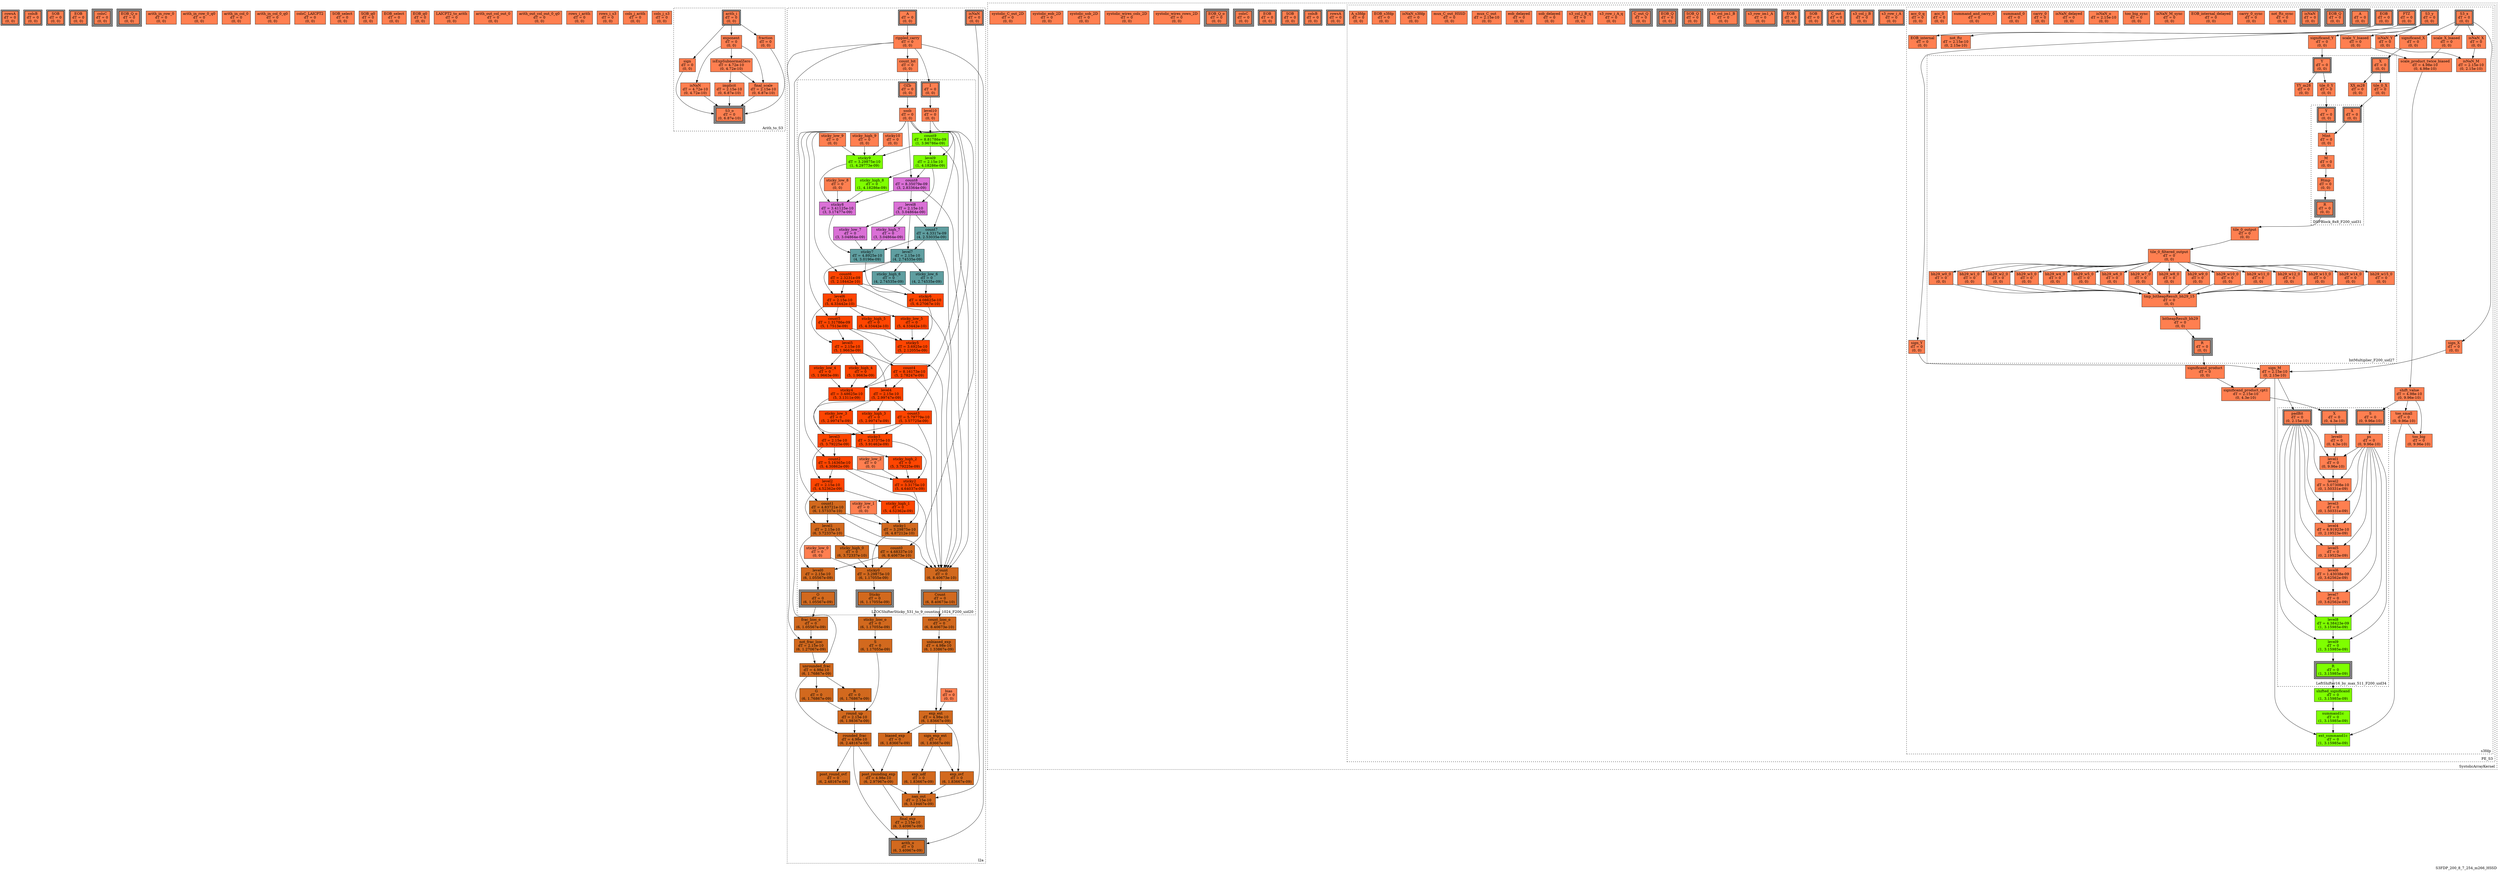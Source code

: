 digraph S3FDP_200_8_7_254_m266_HSSD
{
	//graph drawing options
	label=S3FDP_200_8_7_254_m266_HSSD;
	labelloc=bottom;
	labeljust=right;
	ratio=auto;
	nodesep=0.25;
	ranksep=0.5;

	//input/output signals of operator S3FDP_200_8_7_254_m266_HSSD
	rowsA__S3FDP_200_8_7_254_m266_HSSD [ label="rowsA\ndT = 0\n(0, 0)", shape=box, color=black, style="bold, filled", fillcolor=coral, peripheries=2 ];
	colsB__S3FDP_200_8_7_254_m266_HSSD [ label="colsB\ndT = 0\n(0, 0)", shape=box, color=black, style="bold, filled", fillcolor=coral, peripheries=2 ];
	SOB__S3FDP_200_8_7_254_m266_HSSD [ label="SOB\ndT = 0\n(0, 0)", shape=box, color=black, style="bold, filled", fillcolor=coral, peripheries=2 ];
	EOB__S3FDP_200_8_7_254_m266_HSSD [ label="EOB\ndT = 0\n(0, 0)", shape=box, color=black, style="bold, filled", fillcolor=coral, peripheries=2 ];
	colsC__S3FDP_200_8_7_254_m266_HSSD [ label="colsC\ndT = 0\n(0, 0)", shape=box, color=black, style="bold, filled", fillcolor=coral, peripheries=3 ];
	EOB_Q_o__S3FDP_200_8_7_254_m266_HSSD [ label="EOB_Q_o\ndT = 0\n(0, 0)", shape=box, color=black, style="bold, filled", fillcolor=coral, peripheries=3 ];
	{rank=same rowsA__S3FDP_200_8_7_254_m266_HSSD, colsB__S3FDP_200_8_7_254_m266_HSSD, SOB__S3FDP_200_8_7_254_m266_HSSD, EOB__S3FDP_200_8_7_254_m266_HSSD};
	{rank=same colsC__S3FDP_200_8_7_254_m266_HSSD, EOB_Q_o__S3FDP_200_8_7_254_m266_HSSD};
	//internal signals of operator S3FDP_200_8_7_254_m266_HSSD
	arith_in_row_0__S3FDP_200_8_7_254_m266_HSSD [ label="arith_in_row_0\ndT = 0\n(0, 0)", shape=box, color=black, style=filled, fillcolor=coral, peripheries=1 ];
	arith_in_row_0_q0__S3FDP_200_8_7_254_m266_HSSD [ label="arith_in_row_0_q0\ndT = 0\n(0, 0)", shape=box, color=black, style=filled, fillcolor=coral, peripheries=1 ];
	arith_in_col_0__S3FDP_200_8_7_254_m266_HSSD [ label="arith_in_col_0\ndT = 0\n(0, 0)", shape=box, color=black, style=filled, fillcolor=coral, peripheries=1 ];
	arith_in_col_0_q0__S3FDP_200_8_7_254_m266_HSSD [ label="arith_in_col_0_q0\ndT = 0\n(0, 0)", shape=box, color=black, style=filled, fillcolor=coral, peripheries=1 ];
	colsC_LAICPT2__S3FDP_200_8_7_254_m266_HSSD [ label="colsC_LAICPT2\ndT = 0\n(0, 0)", shape=box, color=black, style=filled, fillcolor=coral, peripheries=1 ];
	SOB_select__S3FDP_200_8_7_254_m266_HSSD [ label="SOB_select\ndT = 0\n(0, 0)", shape=box, color=black, style=filled, fillcolor=coral, peripheries=1 ];
	SOB_q0__S3FDP_200_8_7_254_m266_HSSD [ label="SOB_q0\ndT = 0\n(0, 0)", shape=box, color=black, style=filled, fillcolor=coral, peripheries=1 ];
	EOB_select__S3FDP_200_8_7_254_m266_HSSD [ label="EOB_select\ndT = 0\n(0, 0)", shape=box, color=black, style=filled, fillcolor=coral, peripheries=1 ];
	EOB_q0__S3FDP_200_8_7_254_m266_HSSD [ label="EOB_q0\ndT = 0\n(0, 0)", shape=box, color=black, style=filled, fillcolor=coral, peripheries=1 ];
	LAICPT2_to_arith__S3FDP_200_8_7_254_m266_HSSD [ label="LAICPT2_to_arith\ndT = 0\n(0, 0)", shape=box, color=black, style=filled, fillcolor=coral, peripheries=1 ];
	arith_out_col_out_0__S3FDP_200_8_7_254_m266_HSSD [ label="arith_out_col_out_0\ndT = 0\n(0, 0)", shape=box, color=black, style=filled, fillcolor=coral, peripheries=1 ];
	arith_out_col_out_0_q0__S3FDP_200_8_7_254_m266_HSSD [ label="arith_out_col_out_0_q0\ndT = 0\n(0, 0)", shape=box, color=black, style=filled, fillcolor=coral, peripheries=1 ];
	rows_i_arith__S3FDP_200_8_7_254_m266_HSSD [ label="rows_i_arith\ndT = 0\n(0, 0)", shape=box, color=black, style=filled, fillcolor=coral, peripheries=1 ];
	rows_i_s3__S3FDP_200_8_7_254_m266_HSSD [ label="rows_i_s3\ndT = 0\n(0, 0)", shape=box, color=black, style=filled, fillcolor=coral, peripheries=1 ];
	cols_j_arith__S3FDP_200_8_7_254_m266_HSSD [ label="cols_j_arith\ndT = 0\n(0, 0)", shape=box, color=black, style=filled, fillcolor=coral, peripheries=1 ];
	cols_j_s3__S3FDP_200_8_7_254_m266_HSSD [ label="cols_j_s3\ndT = 0\n(0, 0)", shape=box, color=black, style=filled, fillcolor=coral, peripheries=1 ];

	//subcomponents of operator S3FDP_200_8_7_254_m266_HSSD

	subgraph cluster_Arith_to_S3
	{
		//graph drawing options
		label=Arith_to_S3;
		labelloc=bottom;
		labeljust=right;
		style="bold, dotted";
		ratio=auto;
		nodesep=0.25;
		ranksep=0.5;

		//input/output signals of operator Arith_to_S3
		arith_i__Arith_to_S3 [ label="arith_i\ndT = 0\n(0, 0)", shape=box, color=black, style="bold, filled", fillcolor=coral, peripheries=2 ];
		S3_o__Arith_to_S3 [ label="S3_o\ndT = 0\n(0, 6.87e-10)", shape=box, color=black, style="bold, filled", fillcolor=coral, peripheries=3 ];
		{rank=same arith_i__Arith_to_S3};
		{rank=same S3_o__Arith_to_S3};
		//internal signals of operator Arith_to_S3
		sign__Arith_to_S3 [ label="sign\ndT = 0\n(0, 0)", shape=box, color=black, style=filled, fillcolor=coral, peripheries=1 ];
		exponent__Arith_to_S3 [ label="exponent\ndT = 0\n(0, 0)", shape=box, color=black, style=filled, fillcolor=coral, peripheries=1 ];
		fraction__Arith_to_S3 [ label="fraction\ndT = 0\n(0, 0)", shape=box, color=black, style=filled, fillcolor=coral, peripheries=1 ];
		isNaN__Arith_to_S3 [ label="isNaN\ndT = 4.72e-10\n(0, 4.72e-10)", shape=box, color=black, style=filled, fillcolor=coral, peripheries=1 ];
		isExpSubnormalZero__Arith_to_S3 [ label="isExpSubnormalZero\ndT = 4.72e-10\n(0, 4.72e-10)", shape=box, color=black, style=filled, fillcolor=coral, peripheries=1 ];
		implicit__Arith_to_S3 [ label="implicit\ndT = 2.15e-10\n(0, 6.87e-10)", shape=box, color=black, style=filled, fillcolor=coral, peripheries=1 ];
		final_scale__Arith_to_S3 [ label="final_scale\ndT = 2.15e-10\n(0, 6.87e-10)", shape=box, color=black, style=filled, fillcolor=coral, peripheries=1 ];

		//subcomponents of operator Arith_to_S3

		//input and internal signal connections of operator Arith_to_S3
		arith_i__Arith_to_S3 -> sign__Arith_to_S3 [ arrowhead=normal, arrowsize=1.0, arrowtail=normal, color=black, dir=forward  ];
		arith_i__Arith_to_S3 -> exponent__Arith_to_S3 [ arrowhead=normal, arrowsize=1.0, arrowtail=normal, color=black, dir=forward  ];
		arith_i__Arith_to_S3 -> fraction__Arith_to_S3 [ arrowhead=normal, arrowsize=1.0, arrowtail=normal, color=black, dir=forward  ];
		sign__Arith_to_S3 -> S3_o__Arith_to_S3 [ arrowhead=normal, arrowsize=1.0, arrowtail=normal, color=black, dir=forward  ];
		exponent__Arith_to_S3 -> isNaN__Arith_to_S3 [ arrowhead=normal, arrowsize=1.0, arrowtail=normal, color=black, dir=forward  ];
		exponent__Arith_to_S3 -> isExpSubnormalZero__Arith_to_S3 [ arrowhead=normal, arrowsize=1.0, arrowtail=normal, color=black, dir=forward  ];
		exponent__Arith_to_S3 -> final_scale__Arith_to_S3 [ arrowhead=normal, arrowsize=1.0, arrowtail=normal, color=black, dir=forward  ];
		fraction__Arith_to_S3 -> S3_o__Arith_to_S3 [ arrowhead=normal, arrowsize=1.0, arrowtail=normal, color=black, dir=forward  ];
		isNaN__Arith_to_S3 -> S3_o__Arith_to_S3 [ arrowhead=normal, arrowsize=1.0, arrowtail=normal, color=black, dir=forward  ];
		isExpSubnormalZero__Arith_to_S3 -> implicit__Arith_to_S3 [ arrowhead=normal, arrowsize=1.0, arrowtail=normal, color=black, dir=forward  ];
		isExpSubnormalZero__Arith_to_S3 -> final_scale__Arith_to_S3 [ arrowhead=normal, arrowsize=1.0, arrowtail=normal, color=black, dir=forward  ];
		implicit__Arith_to_S3 -> S3_o__Arith_to_S3 [ arrowhead=normal, arrowsize=1.0, arrowtail=normal, color=black, dir=forward  ];
		final_scale__Arith_to_S3 -> S3_o__Arith_to_S3 [ arrowhead=normal, arrowsize=1.0, arrowtail=normal, color=black, dir=forward  ];
	}

		//output signal connections of operator Arith_to_S3

	subgraph cluster_l2a
	{
		//graph drawing options
		label=l2a;
		labelloc=bottom;
		labeljust=right;
		style="bold, dotted";
		ratio=auto;
		nodesep=0.25;
		ranksep=0.5;

		//input/output signals of operator l2a
		A__l2a [ label="A\ndT = 0\n(0, 0)", shape=box, color=black, style="bold, filled", fillcolor=coral, peripheries=2 ];
		isNaN__l2a [ label="isNaN\ndT = 0\n(0, 0)", shape=box, color=black, style="bold, filled", fillcolor=coral, peripheries=2 ];
		arith_o__l2a [ label="arith_o\ndT = 0\n(6, 3.40967e-09)", shape=box, color=black, style="bold, filled", fillcolor=chocolate, peripheries=3 ];
		{rank=same A__l2a, isNaN__l2a};
		{rank=same arith_o__l2a};
		//internal signals of operator l2a
		rippled_carry__l2a [ label="rippled_carry\ndT = 0\n(0, 0)", shape=box, color=black, style=filled, fillcolor=coral, peripheries=1 ];
		count_bit__l2a [ label="count_bit\ndT = 0\n(0, 0)", shape=box, color=black, style=filled, fillcolor=coral, peripheries=1 ];
		count_lzoc_o__l2a [ label="count_lzoc_o\ndT = 0\n(6, 8.40673e-10)", shape=box, color=black, style=filled, fillcolor=chocolate, peripheries=1 ];
		frac_lzoc_o__l2a [ label="frac_lzoc_o\ndT = 0\n(6, 1.05567e-09)", shape=box, color=black, style=filled, fillcolor=chocolate, peripheries=1 ];
		sticky_lzoc_o__l2a [ label="sticky_lzoc_o\ndT = 0\n(6, 1.17055e-09)", shape=box, color=black, style=filled, fillcolor=chocolate, peripheries=1 ];
		unbiased_exp__l2a [ label="unbiased_exp\ndT = 4.98e-10\n(6, 1.33867e-09)", shape=box, color=black, style=filled, fillcolor=chocolate, peripheries=1 ];
		bias__l2a [ label="bias\ndT = 0\n(0, 0)", shape=box, color=black, style=filled, fillcolor=coral, peripheries=1 ];
		exp_ext__l2a [ label="exp_ext\ndT = 4.98e-10\n(6, 1.83667e-09)", shape=box, color=black, style=filled, fillcolor=chocolate, peripheries=1 ];
		sign_exp_ext__l2a [ label="sign_exp_ext\ndT = 0\n(6, 1.83667e-09)", shape=box, color=black, style=filled, fillcolor=chocolate, peripheries=1 ];
		exp_ovf__l2a [ label="exp_ovf\ndT = 0\n(6, 1.83667e-09)", shape=box, color=black, style=filled, fillcolor=chocolate, peripheries=1 ];
		exp_udf__l2a [ label="exp_udf\ndT = 0\n(6, 1.83667e-09)", shape=box, color=black, style=filled, fillcolor=chocolate, peripheries=1 ];
		biased_exp__l2a [ label="biased_exp\ndT = 0\n(6, 1.83667e-09)", shape=box, color=black, style=filled, fillcolor=chocolate, peripheries=1 ];
		not_frac_lzoc__l2a [ label="not_frac_lzoc\ndT = 2.15e-10\n(6, 1.27067e-09)", shape=box, color=black, style=filled, fillcolor=chocolate, peripheries=1 ];
		unrounded_frac__l2a [ label="unrounded_frac\ndT = 4.98e-10\n(6, 1.76867e-09)", shape=box, color=black, style=filled, fillcolor=chocolate, peripheries=1 ];
		G__l2a [ label="G\ndT = 0\n(6, 1.76867e-09)", shape=box, color=black, style=filled, fillcolor=chocolate, peripheries=1 ];
		R__l2a [ label="R\ndT = 0\n(6, 1.76867e-09)", shape=box, color=black, style=filled, fillcolor=chocolate, peripheries=1 ];
		S__l2a [ label="S\ndT = 0\n(6, 1.17055e-09)", shape=box, color=black, style=filled, fillcolor=chocolate, peripheries=1 ];
		round_up__l2a [ label="round_up\ndT = 2.15e-10\n(6, 1.98367e-09)", shape=box, color=black, style=filled, fillcolor=chocolate, peripheries=1 ];
		rounded_frac__l2a [ label="rounded_frac\ndT = 4.98e-10\n(6, 2.48167e-09)", shape=box, color=black, style=filled, fillcolor=chocolate, peripheries=1 ];
		post_round_ovf__l2a [ label="post_round_ovf\ndT = 0\n(6, 2.48167e-09)", shape=box, color=black, style=filled, fillcolor=chocolate, peripheries=1 ];
		post_rounding_exp__l2a [ label="post_rounding_exp\ndT = 4.98e-10\n(6, 2.97967e-09)", shape=box, color=black, style=filled, fillcolor=chocolate, peripheries=1 ];
		nan_out__l2a [ label="nan_out\ndT = 2.15e-10\n(6, 3.19467e-09)", shape=box, color=black, style=filled, fillcolor=chocolate, peripheries=1 ];
		final_exp__l2a [ label="final_exp\ndT = 2.15e-10\n(6, 3.40967e-09)", shape=box, color=black, style=filled, fillcolor=chocolate, peripheries=1 ];

		//subcomponents of operator l2a

		subgraph cluster_LZOCShifterSticky_531_to_9_counting_1024_F200_uid20
		{
			//graph drawing options
			label=LZOCShifterSticky_531_to_9_counting_1024_F200_uid20;
			labelloc=bottom;
			labeljust=right;
			style="bold, dotted";
			ratio=auto;
			nodesep=0.25;
			ranksep=0.5;

			//input/output signals of operator LZOCShifterSticky_531_to_9_counting_1024_F200_uid20
			I__LZOCShifterSticky_531_to_9_counting_1024_F200_uid20 [ label="I\ndT = 0\n(0, 0)", shape=box, color=black, style="bold, filled", fillcolor=coral, peripheries=2 ];
			OZb__LZOCShifterSticky_531_to_9_counting_1024_F200_uid20 [ label="OZb\ndT = 0\n(0, 0)", shape=box, color=black, style="bold, filled", fillcolor=coral, peripheries=2 ];
			Count__LZOCShifterSticky_531_to_9_counting_1024_F200_uid20 [ label="Count\ndT = 0\n(6, 8.40673e-10)", shape=box, color=black, style="bold, filled", fillcolor=chocolate, peripheries=3 ];
			O__LZOCShifterSticky_531_to_9_counting_1024_F200_uid20 [ label="O\ndT = 0\n(6, 1.05567e-09)", shape=box, color=black, style="bold, filled", fillcolor=chocolate, peripheries=3 ];
			Sticky__LZOCShifterSticky_531_to_9_counting_1024_F200_uid20 [ label="Sticky\ndT = 0\n(6, 1.17055e-09)", shape=box, color=black, style="bold, filled", fillcolor=chocolate, peripheries=3 ];
			{rank=same I__LZOCShifterSticky_531_to_9_counting_1024_F200_uid20, OZb__LZOCShifterSticky_531_to_9_counting_1024_F200_uid20};
			{rank=same Count__LZOCShifterSticky_531_to_9_counting_1024_F200_uid20, O__LZOCShifterSticky_531_to_9_counting_1024_F200_uid20, Sticky__LZOCShifterSticky_531_to_9_counting_1024_F200_uid20};
			//internal signals of operator LZOCShifterSticky_531_to_9_counting_1024_F200_uid20
			level10__LZOCShifterSticky_531_to_9_counting_1024_F200_uid20 [ label="level10\ndT = 0\n(0, 0)", shape=box, color=black, style=filled, fillcolor=coral, peripheries=1 ];
			sozb__LZOCShifterSticky_531_to_9_counting_1024_F200_uid20 [ label="sozb\ndT = 0\n(0, 0)", shape=box, color=black, style=filled, fillcolor=coral, peripheries=1 ];
			sticky10__LZOCShifterSticky_531_to_9_counting_1024_F200_uid20 [ label="sticky10\ndT = 0\n(0, 0)", shape=box, color=black, style=filled, fillcolor=coral, peripheries=1 ];
			count9__LZOCShifterSticky_531_to_9_counting_1024_F200_uid20 [ label="count9\ndT = 8.81786e-09\n(1, 3.96786e-09)", shape=box, color=black, style=filled, fillcolor=chartreuse, peripheries=1 ];
			level9__LZOCShifterSticky_531_to_9_counting_1024_F200_uid20 [ label="level9\ndT = 2.15e-10\n(1, 4.18286e-09)", shape=box, color=black, style=filled, fillcolor=chartreuse, peripheries=1 ];
			sticky_high_9__LZOCShifterSticky_531_to_9_counting_1024_F200_uid20 [ label="sticky_high_9\ndT = 0\n(0, 0)", shape=box, color=black, style=filled, fillcolor=coral, peripheries=1 ];
			sticky_low_9__LZOCShifterSticky_531_to_9_counting_1024_F200_uid20 [ label="sticky_low_9\ndT = 0\n(0, 0)", shape=box, color=black, style=filled, fillcolor=coral, peripheries=1 ];
			sticky9__LZOCShifterSticky_531_to_9_counting_1024_F200_uid20 [ label="sticky9\ndT = 3.29875e-10\n(1, 4.29773e-09)", shape=box, color=black, style=filled, fillcolor=chartreuse, peripheries=1 ];
			count8__LZOCShifterSticky_531_to_9_counting_1024_F200_uid20 [ label="count8\ndT = 8.35079e-09\n(3, 2.83364e-09)", shape=box, color=black, style=filled, fillcolor=orchid, peripheries=1 ];
			level8__LZOCShifterSticky_531_to_9_counting_1024_F200_uid20 [ label="level8\ndT = 2.15e-10\n(3, 3.04864e-09)", shape=box, color=black, style=filled, fillcolor=orchid, peripheries=1 ];
			sticky_high_8__LZOCShifterSticky_531_to_9_counting_1024_F200_uid20 [ label="sticky_high_8\ndT = 0\n(1, 4.18286e-09)", shape=box, color=black, style=filled, fillcolor=chartreuse, peripheries=1 ];
			sticky_low_8__LZOCShifterSticky_531_to_9_counting_1024_F200_uid20 [ label="sticky_low_8\ndT = 0\n(0, 0)", shape=box, color=black, style=filled, fillcolor=coral, peripheries=1 ];
			sticky8__LZOCShifterSticky_531_to_9_counting_1024_F200_uid20 [ label="sticky8\ndT = 3.41125e-10\n(3, 3.17477e-09)", shape=box, color=black, style=filled, fillcolor=orchid, peripheries=1 ];
			count7__LZOCShifterSticky_531_to_9_counting_1024_F200_uid20 [ label="count7\ndT = 4.3317e-09\n(4, 2.53035e-09)", shape=box, color=black, style=filled, fillcolor=cadetblue, peripheries=1 ];
			level7__LZOCShifterSticky_531_to_9_counting_1024_F200_uid20 [ label="level7\ndT = 2.15e-10\n(4, 2.74535e-09)", shape=box, color=black, style=filled, fillcolor=cadetblue, peripheries=1 ];
			sticky_high_7__LZOCShifterSticky_531_to_9_counting_1024_F200_uid20 [ label="sticky_high_7\ndT = 0\n(3, 3.04864e-09)", shape=box, color=black, style=filled, fillcolor=orchid, peripheries=1 ];
			sticky_low_7__LZOCShifterSticky_531_to_9_counting_1024_F200_uid20 [ label="sticky_low_7\ndT = 0\n(3, 3.04864e-09)", shape=box, color=black, style=filled, fillcolor=orchid, peripheries=1 ];
			sticky7__LZOCShifterSticky_531_to_9_counting_1024_F200_uid20 [ label="sticky7\ndT = 4.8925e-10\n(4, 3.0196e-09)", shape=box, color=black, style=filled, fillcolor=cadetblue, peripheries=1 ];
			count6__LZOCShifterSticky_531_to_9_counting_1024_F200_uid20 [ label="count6\ndT = 2.3231e-09\n(5, 2.18442e-10)", shape=box, color=black, style=filled, fillcolor=orangered, peripheries=1 ];
			level6__LZOCShifterSticky_531_to_9_counting_1024_F200_uid20 [ label="level6\ndT = 2.15e-10\n(5, 4.33442e-10)", shape=box, color=black, style=filled, fillcolor=orangered, peripheries=1 ];
			sticky_high_6__LZOCShifterSticky_531_to_9_counting_1024_F200_uid20 [ label="sticky_high_6\ndT = 0\n(4, 2.74535e-09)", shape=box, color=black, style=filled, fillcolor=cadetblue, peripheries=1 ];
			sticky_low_6__LZOCShifterSticky_531_to_9_counting_1024_F200_uid20 [ label="sticky_low_6\ndT = 0\n(4, 2.74535e-09)", shape=box, color=black, style=filled, fillcolor=cadetblue, peripheries=1 ];
			sticky6__LZOCShifterSticky_531_to_9_counting_1024_F200_uid20 [ label="sticky6\ndT = 4.08625e-10\n(5, 6.27067e-10)", shape=box, color=black, style=filled, fillcolor=orangered, peripheries=1 ];
			count5__LZOCShifterSticky_531_to_9_counting_1024_F200_uid20 [ label="count5\ndT = 1.31786e-09\n(5, 1.7513e-09)", shape=box, color=black, style=filled, fillcolor=orangered, peripheries=1 ];
			level5__LZOCShifterSticky_531_to_9_counting_1024_F200_uid20 [ label="level5\ndT = 2.15e-10\n(5, 1.9663e-09)", shape=box, color=black, style=filled, fillcolor=orangered, peripheries=1 ];
			sticky_high_5__LZOCShifterSticky_531_to_9_counting_1024_F200_uid20 [ label="sticky_high_5\ndT = 0\n(5, 4.33442e-10)", shape=box, color=black, style=filled, fillcolor=orangered, peripheries=1 ];
			sticky_low_5__LZOCShifterSticky_531_to_9_counting_1024_F200_uid20 [ label="sticky_low_5\ndT = 0\n(5, 4.33442e-10)", shape=box, color=black, style=filled, fillcolor=orangered, peripheries=1 ];
			sticky5__LZOCShifterSticky_531_to_9_counting_1024_F200_uid20 [ label="sticky5\ndT = 3.6925e-10\n(5, 2.12055e-09)", shape=box, color=black, style=filled, fillcolor=orangered, peripheries=1 ];
			count4__LZOCShifterSticky_531_to_9_counting_1024_F200_uid20 [ label="count4\ndT = 8.16173e-10\n(5, 2.78247e-09)", shape=box, color=black, style=filled, fillcolor=orangered, peripheries=1 ];
			level4__LZOCShifterSticky_531_to_9_counting_1024_F200_uid20 [ label="level4\ndT = 2.15e-10\n(5, 2.99747e-09)", shape=box, color=black, style=filled, fillcolor=orangered, peripheries=1 ];
			sticky_high_4__LZOCShifterSticky_531_to_9_counting_1024_F200_uid20 [ label="sticky_high_4\ndT = 0\n(5, 1.9663e-09)", shape=box, color=black, style=filled, fillcolor=orangered, peripheries=1 ];
			sticky_low_4__LZOCShifterSticky_531_to_9_counting_1024_F200_uid20 [ label="sticky_low_4\ndT = 0\n(5, 1.9663e-09)", shape=box, color=black, style=filled, fillcolor=orangered, peripheries=1 ];
			sticky4__LZOCShifterSticky_531_to_9_counting_1024_F200_uid20 [ label="sticky4\ndT = 3.48625e-10\n(5, 3.1311e-09)", shape=box, color=black, style=filled, fillcolor=orangered, peripheries=1 ];
			count3__LZOCShifterSticky_531_to_9_counting_1024_F200_uid20 [ label="count3\ndT = 5.79779e-10\n(5, 3.57725e-09)", shape=box, color=black, style=filled, fillcolor=orangered, peripheries=1 ];
			level3__LZOCShifterSticky_531_to_9_counting_1024_F200_uid20 [ label="level3\ndT = 2.15e-10\n(5, 3.79225e-09)", shape=box, color=black, style=filled, fillcolor=orangered, peripheries=1 ];
			sticky_high_3__LZOCShifterSticky_531_to_9_counting_1024_F200_uid20 [ label="sticky_high_3\ndT = 0\n(5, 2.99747e-09)", shape=box, color=black, style=filled, fillcolor=orangered, peripheries=1 ];
			sticky_low_3__LZOCShifterSticky_531_to_9_counting_1024_F200_uid20 [ label="sticky_low_3\ndT = 0\n(5, 2.99747e-09)", shape=box, color=black, style=filled, fillcolor=orangered, peripheries=1 ];
			sticky3__LZOCShifterSticky_531_to_9_counting_1024_F200_uid20 [ label="sticky3\ndT = 3.37375e-10\n(5, 3.91462e-09)", shape=box, color=black, style=filled, fillcolor=orangered, peripheries=1 ];
			count2__LZOCShifterSticky_531_to_9_counting_1024_F200_uid20 [ label="count2\ndT = 5.16365e-10\n(5, 4.30862e-09)", shape=box, color=black, style=filled, fillcolor=orangered, peripheries=1 ];
			level2__LZOCShifterSticky_531_to_9_counting_1024_F200_uid20 [ label="level2\ndT = 2.15e-10\n(5, 4.52362e-09)", shape=box, color=black, style=filled, fillcolor=orangered, peripheries=1 ];
			sticky_high_2__LZOCShifterSticky_531_to_9_counting_1024_F200_uid20 [ label="sticky_high_2\ndT = 0\n(5, 3.79225e-09)", shape=box, color=black, style=filled, fillcolor=orangered, peripheries=1 ];
			sticky_low_2__LZOCShifterSticky_531_to_9_counting_1024_F200_uid20 [ label="sticky_low_2\ndT = 0\n(0, 0)", shape=box, color=black, style=filled, fillcolor=coral, peripheries=1 ];
			sticky2__LZOCShifterSticky_531_to_9_counting_1024_F200_uid20 [ label="sticky2\ndT = 3.3175e-10\n(5, 4.64037e-09)", shape=box, color=black, style=filled, fillcolor=orangered, peripheries=1 ];
			count1__LZOCShifterSticky_531_to_9_counting_1024_F200_uid20 [ label="count1\ndT = 4.83721e-10\n(6, 1.57337e-10)", shape=box, color=black, style=filled, fillcolor=chocolate, peripheries=1 ];
			level1__LZOCShifterSticky_531_to_9_counting_1024_F200_uid20 [ label="level1\ndT = 2.15e-10\n(6, 3.72337e-10)", shape=box, color=black, style=filled, fillcolor=chocolate, peripheries=1 ];
			sticky_high_1__LZOCShifterSticky_531_to_9_counting_1024_F200_uid20 [ label="sticky_high_1\ndT = 0\n(5, 4.52362e-09)", shape=box, color=black, style=filled, fillcolor=orangered, peripheries=1 ];
			sticky_low_1__LZOCShifterSticky_531_to_9_counting_1024_F200_uid20 [ label="sticky_low_1\ndT = 0\n(0, 0)", shape=box, color=black, style=filled, fillcolor=coral, peripheries=1 ];
			sticky1__LZOCShifterSticky_531_to_9_counting_1024_F200_uid20 [ label="sticky1\ndT = 3.29875e-10\n(6, 4.87212e-10)", shape=box, color=black, style=filled, fillcolor=chocolate, peripheries=1 ];
			count0__LZOCShifterSticky_531_to_9_counting_1024_F200_uid20 [ label="count0\ndT = 4.68337e-10\n(6, 8.40673e-10)", shape=box, color=black, style=filled, fillcolor=chocolate, peripheries=1 ];
			level0__LZOCShifterSticky_531_to_9_counting_1024_F200_uid20 [ label="level0\ndT = 2.15e-10\n(6, 1.05567e-09)", shape=box, color=black, style=filled, fillcolor=chocolate, peripheries=1 ];
			sticky_high_0__LZOCShifterSticky_531_to_9_counting_1024_F200_uid20 [ label="sticky_high_0\ndT = 0\n(6, 3.72337e-10)", shape=box, color=black, style=filled, fillcolor=chocolate, peripheries=1 ];
			sticky_low_0__LZOCShifterSticky_531_to_9_counting_1024_F200_uid20 [ label="sticky_low_0\ndT = 0\n(0, 0)", shape=box, color=black, style=filled, fillcolor=coral, peripheries=1 ];
			sticky0__LZOCShifterSticky_531_to_9_counting_1024_F200_uid20 [ label="sticky0\ndT = 3.29875e-10\n(6, 1.17055e-09)", shape=box, color=black, style=filled, fillcolor=chocolate, peripheries=1 ];
			sCount__LZOCShifterSticky_531_to_9_counting_1024_F200_uid20 [ label="sCount\ndT = 0\n(6, 8.40673e-10)", shape=box, color=black, style=filled, fillcolor=chocolate, peripheries=1 ];

			//subcomponents of operator LZOCShifterSticky_531_to_9_counting_1024_F200_uid20

			//input and internal signal connections of operator LZOCShifterSticky_531_to_9_counting_1024_F200_uid20
			I__LZOCShifterSticky_531_to_9_counting_1024_F200_uid20 -> level10__LZOCShifterSticky_531_to_9_counting_1024_F200_uid20 [ arrowhead=normal, arrowsize=1.0, arrowtail=normal, color=black, dir=forward  ];
			OZb__LZOCShifterSticky_531_to_9_counting_1024_F200_uid20 -> sozb__LZOCShifterSticky_531_to_9_counting_1024_F200_uid20 [ arrowhead=normal, arrowsize=1.0, arrowtail=normal, color=black, dir=forward  ];
			level10__LZOCShifterSticky_531_to_9_counting_1024_F200_uid20 -> count9__LZOCShifterSticky_531_to_9_counting_1024_F200_uid20 [ arrowhead=normal, arrowsize=1.0, arrowtail=normal, color=black, dir=forward  ];
			level10__LZOCShifterSticky_531_to_9_counting_1024_F200_uid20 -> level9__LZOCShifterSticky_531_to_9_counting_1024_F200_uid20 [ arrowhead=normal, arrowsize=1.0, arrowtail=normal, color=black, dir=forward  ];
			sozb__LZOCShifterSticky_531_to_9_counting_1024_F200_uid20 -> count9__LZOCShifterSticky_531_to_9_counting_1024_F200_uid20 [ arrowhead=normal, arrowsize=1.0, arrowtail=normal, color=black, dir=forward  ];
			sozb__LZOCShifterSticky_531_to_9_counting_1024_F200_uid20 -> count8__LZOCShifterSticky_531_to_9_counting_1024_F200_uid20 [ arrowhead=normal, arrowsize=1.0, arrowtail=normal, color=black, dir=forward  ];
			sozb__LZOCShifterSticky_531_to_9_counting_1024_F200_uid20 -> count7__LZOCShifterSticky_531_to_9_counting_1024_F200_uid20 [ arrowhead=normal, arrowsize=1.0, arrowtail=normal, color=black, dir=forward  ];
			sozb__LZOCShifterSticky_531_to_9_counting_1024_F200_uid20 -> count6__LZOCShifterSticky_531_to_9_counting_1024_F200_uid20 [ arrowhead=normal, arrowsize=1.0, arrowtail=normal, color=black, dir=forward  ];
			sozb__LZOCShifterSticky_531_to_9_counting_1024_F200_uid20 -> count5__LZOCShifterSticky_531_to_9_counting_1024_F200_uid20 [ arrowhead=normal, arrowsize=1.0, arrowtail=normal, color=black, dir=forward  ];
			sozb__LZOCShifterSticky_531_to_9_counting_1024_F200_uid20 -> count4__LZOCShifterSticky_531_to_9_counting_1024_F200_uid20 [ arrowhead=normal, arrowsize=1.0, arrowtail=normal, color=black, dir=forward  ];
			sozb__LZOCShifterSticky_531_to_9_counting_1024_F200_uid20 -> count3__LZOCShifterSticky_531_to_9_counting_1024_F200_uid20 [ arrowhead=normal, arrowsize=1.0, arrowtail=normal, color=black, dir=forward  ];
			sozb__LZOCShifterSticky_531_to_9_counting_1024_F200_uid20 -> count2__LZOCShifterSticky_531_to_9_counting_1024_F200_uid20 [ arrowhead=normal, arrowsize=1.0, arrowtail=normal, color=black, dir=forward  ];
			sozb__LZOCShifterSticky_531_to_9_counting_1024_F200_uid20 -> count1__LZOCShifterSticky_531_to_9_counting_1024_F200_uid20 [ arrowhead=normal, arrowsize=1.0, arrowtail=normal, color=black, dir=forward  ];
			sozb__LZOCShifterSticky_531_to_9_counting_1024_F200_uid20 -> count0__LZOCShifterSticky_531_to_9_counting_1024_F200_uid20 [ arrowhead=normal, arrowsize=1.0, arrowtail=normal, color=black, dir=forward  ];
			sticky10__LZOCShifterSticky_531_to_9_counting_1024_F200_uid20 -> sticky9__LZOCShifterSticky_531_to_9_counting_1024_F200_uid20 [ arrowhead=normal, arrowsize=1.0, arrowtail=normal, color=black, dir=forward  ];
			count9__LZOCShifterSticky_531_to_9_counting_1024_F200_uid20 -> level9__LZOCShifterSticky_531_to_9_counting_1024_F200_uid20 [ arrowhead=normal, arrowsize=1.0, arrowtail=normal, color=black, dir=forward  ];
			count9__LZOCShifterSticky_531_to_9_counting_1024_F200_uid20 -> sticky9__LZOCShifterSticky_531_to_9_counting_1024_F200_uid20 [ arrowhead=normal, arrowsize=1.0, arrowtail=normal, color=black, dir=forward  ];
			count9__LZOCShifterSticky_531_to_9_counting_1024_F200_uid20 -> sCount__LZOCShifterSticky_531_to_9_counting_1024_F200_uid20 [ arrowhead=normal, arrowsize=1.0, arrowtail=normal, color=black, dir=forward  ];
			level9__LZOCShifterSticky_531_to_9_counting_1024_F200_uid20 -> count8__LZOCShifterSticky_531_to_9_counting_1024_F200_uid20 [ arrowhead=normal, arrowsize=1.0, arrowtail=normal, color=black, dir=forward  ];
			level9__LZOCShifterSticky_531_to_9_counting_1024_F200_uid20 -> level8__LZOCShifterSticky_531_to_9_counting_1024_F200_uid20 [ arrowhead=normal, arrowsize=1.0, arrowtail=normal, color=black, dir=forward  ];
			level9__LZOCShifterSticky_531_to_9_counting_1024_F200_uid20 -> sticky_high_8__LZOCShifterSticky_531_to_9_counting_1024_F200_uid20 [ arrowhead=normal, arrowsize=1.0, arrowtail=normal, color=black, dir=forward  ];
			sticky_high_9__LZOCShifterSticky_531_to_9_counting_1024_F200_uid20 -> sticky9__LZOCShifterSticky_531_to_9_counting_1024_F200_uid20 [ arrowhead=normal, arrowsize=1.0, arrowtail=normal, color=black, dir=forward  ];
			sticky_low_9__LZOCShifterSticky_531_to_9_counting_1024_F200_uid20 -> sticky9__LZOCShifterSticky_531_to_9_counting_1024_F200_uid20 [ arrowhead=normal, arrowsize=1.0, arrowtail=normal, color=black, dir=forward  ];
			sticky9__LZOCShifterSticky_531_to_9_counting_1024_F200_uid20 -> sticky8__LZOCShifterSticky_531_to_9_counting_1024_F200_uid20 [ arrowhead=normal, arrowsize=1.0, arrowtail=normal, color=black, dir=forward  ];
			count8__LZOCShifterSticky_531_to_9_counting_1024_F200_uid20 -> level8__LZOCShifterSticky_531_to_9_counting_1024_F200_uid20 [ arrowhead=normal, arrowsize=1.0, arrowtail=normal, color=black, dir=forward  ];
			count8__LZOCShifterSticky_531_to_9_counting_1024_F200_uid20 -> sticky8__LZOCShifterSticky_531_to_9_counting_1024_F200_uid20 [ arrowhead=normal, arrowsize=1.0, arrowtail=normal, color=black, dir=forward  ];
			count8__LZOCShifterSticky_531_to_9_counting_1024_F200_uid20 -> sCount__LZOCShifterSticky_531_to_9_counting_1024_F200_uid20 [ arrowhead=normal, arrowsize=1.0, arrowtail=normal, color=black, dir=forward  ];
			level8__LZOCShifterSticky_531_to_9_counting_1024_F200_uid20 -> count7__LZOCShifterSticky_531_to_9_counting_1024_F200_uid20 [ arrowhead=normal, arrowsize=1.0, arrowtail=normal, color=black, dir=forward  ];
			level8__LZOCShifterSticky_531_to_9_counting_1024_F200_uid20 -> level7__LZOCShifterSticky_531_to_9_counting_1024_F200_uid20 [ arrowhead=normal, arrowsize=1.0, arrowtail=normal, color=black, dir=forward  ];
			level8__LZOCShifterSticky_531_to_9_counting_1024_F200_uid20 -> sticky_high_7__LZOCShifterSticky_531_to_9_counting_1024_F200_uid20 [ arrowhead=normal, arrowsize=1.0, arrowtail=normal, color=black, dir=forward  ];
			level8__LZOCShifterSticky_531_to_9_counting_1024_F200_uid20 -> sticky_low_7__LZOCShifterSticky_531_to_9_counting_1024_F200_uid20 [ arrowhead=normal, arrowsize=1.0, arrowtail=normal, color=black, dir=forward  ];
			sticky_high_8__LZOCShifterSticky_531_to_9_counting_1024_F200_uid20 -> sticky8__LZOCShifterSticky_531_to_9_counting_1024_F200_uid20 [ arrowhead=normal, arrowsize=1.0, arrowtail=normal, color=black, dir=forward  ];
			sticky_low_8__LZOCShifterSticky_531_to_9_counting_1024_F200_uid20 -> sticky8__LZOCShifterSticky_531_to_9_counting_1024_F200_uid20 [ arrowhead=normal, arrowsize=1.0, arrowtail=normal, color=black, dir=forward  ];
			sticky8__LZOCShifterSticky_531_to_9_counting_1024_F200_uid20 -> sticky7__LZOCShifterSticky_531_to_9_counting_1024_F200_uid20 [ arrowhead=normal, arrowsize=1.0, arrowtail=normal, color=black, dir=forward  ];
			count7__LZOCShifterSticky_531_to_9_counting_1024_F200_uid20 -> level7__LZOCShifterSticky_531_to_9_counting_1024_F200_uid20 [ arrowhead=normal, arrowsize=1.0, arrowtail=normal, color=black, dir=forward  ];
			count7__LZOCShifterSticky_531_to_9_counting_1024_F200_uid20 -> sticky7__LZOCShifterSticky_531_to_9_counting_1024_F200_uid20 [ arrowhead=normal, arrowsize=1.0, arrowtail=normal, color=black, dir=forward  ];
			count7__LZOCShifterSticky_531_to_9_counting_1024_F200_uid20 -> sCount__LZOCShifterSticky_531_to_9_counting_1024_F200_uid20 [ arrowhead=normal, arrowsize=1.0, arrowtail=normal, color=black, dir=forward  ];
			level7__LZOCShifterSticky_531_to_9_counting_1024_F200_uid20 -> count6__LZOCShifterSticky_531_to_9_counting_1024_F200_uid20 [ arrowhead=normal, arrowsize=1.0, arrowtail=normal, color=black, dir=forward  ];
			level7__LZOCShifterSticky_531_to_9_counting_1024_F200_uid20 -> level6__LZOCShifterSticky_531_to_9_counting_1024_F200_uid20 [ arrowhead=normal, arrowsize=1.0, arrowtail=normal, color=black, dir=forward  ];
			level7__LZOCShifterSticky_531_to_9_counting_1024_F200_uid20 -> sticky_high_6__LZOCShifterSticky_531_to_9_counting_1024_F200_uid20 [ arrowhead=normal, arrowsize=1.0, arrowtail=normal, color=black, dir=forward  ];
			level7__LZOCShifterSticky_531_to_9_counting_1024_F200_uid20 -> sticky_low_6__LZOCShifterSticky_531_to_9_counting_1024_F200_uid20 [ arrowhead=normal, arrowsize=1.0, arrowtail=normal, color=black, dir=forward  ];
			sticky_high_7__LZOCShifterSticky_531_to_9_counting_1024_F200_uid20 -> sticky7__LZOCShifterSticky_531_to_9_counting_1024_F200_uid20 [ arrowhead=normal, arrowsize=1.0, arrowtail=normal, color=black, dir=forward  ];
			sticky_low_7__LZOCShifterSticky_531_to_9_counting_1024_F200_uid20 -> sticky7__LZOCShifterSticky_531_to_9_counting_1024_F200_uid20 [ arrowhead=normal, arrowsize=1.0, arrowtail=normal, color=black, dir=forward  ];
			sticky7__LZOCShifterSticky_531_to_9_counting_1024_F200_uid20 -> sticky6__LZOCShifterSticky_531_to_9_counting_1024_F200_uid20 [ arrowhead=normal, arrowsize=1.0, arrowtail=normal, color=black, dir=forward  ];
			count6__LZOCShifterSticky_531_to_9_counting_1024_F200_uid20 -> level6__LZOCShifterSticky_531_to_9_counting_1024_F200_uid20 [ arrowhead=normal, arrowsize=1.0, arrowtail=normal, color=black, dir=forward  ];
			count6__LZOCShifterSticky_531_to_9_counting_1024_F200_uid20 -> sticky6__LZOCShifterSticky_531_to_9_counting_1024_F200_uid20 [ arrowhead=normal, arrowsize=1.0, arrowtail=normal, color=black, dir=forward  ];
			count6__LZOCShifterSticky_531_to_9_counting_1024_F200_uid20 -> sCount__LZOCShifterSticky_531_to_9_counting_1024_F200_uid20 [ arrowhead=normal, arrowsize=1.0, arrowtail=normal, color=black, dir=forward  ];
			level6__LZOCShifterSticky_531_to_9_counting_1024_F200_uid20 -> count5__LZOCShifterSticky_531_to_9_counting_1024_F200_uid20 [ arrowhead=normal, arrowsize=1.0, arrowtail=normal, color=black, dir=forward  ];
			level6__LZOCShifterSticky_531_to_9_counting_1024_F200_uid20 -> level5__LZOCShifterSticky_531_to_9_counting_1024_F200_uid20 [ arrowhead=normal, arrowsize=1.0, arrowtail=normal, color=black, dir=forward  ];
			level6__LZOCShifterSticky_531_to_9_counting_1024_F200_uid20 -> sticky_high_5__LZOCShifterSticky_531_to_9_counting_1024_F200_uid20 [ arrowhead=normal, arrowsize=1.0, arrowtail=normal, color=black, dir=forward  ];
			level6__LZOCShifterSticky_531_to_9_counting_1024_F200_uid20 -> sticky_low_5__LZOCShifterSticky_531_to_9_counting_1024_F200_uid20 [ arrowhead=normal, arrowsize=1.0, arrowtail=normal, color=black, dir=forward  ];
			sticky_high_6__LZOCShifterSticky_531_to_9_counting_1024_F200_uid20 -> sticky6__LZOCShifterSticky_531_to_9_counting_1024_F200_uid20 [ arrowhead=normal, arrowsize=1.0, arrowtail=normal, color=black, dir=forward  ];
			sticky_low_6__LZOCShifterSticky_531_to_9_counting_1024_F200_uid20 -> sticky6__LZOCShifterSticky_531_to_9_counting_1024_F200_uid20 [ arrowhead=normal, arrowsize=1.0, arrowtail=normal, color=black, dir=forward  ];
			sticky6__LZOCShifterSticky_531_to_9_counting_1024_F200_uid20 -> sticky5__LZOCShifterSticky_531_to_9_counting_1024_F200_uid20 [ arrowhead=normal, arrowsize=1.0, arrowtail=normal, color=black, dir=forward  ];
			count5__LZOCShifterSticky_531_to_9_counting_1024_F200_uid20 -> level5__LZOCShifterSticky_531_to_9_counting_1024_F200_uid20 [ arrowhead=normal, arrowsize=1.0, arrowtail=normal, color=black, dir=forward  ];
			count5__LZOCShifterSticky_531_to_9_counting_1024_F200_uid20 -> sticky5__LZOCShifterSticky_531_to_9_counting_1024_F200_uid20 [ arrowhead=normal, arrowsize=1.0, arrowtail=normal, color=black, dir=forward  ];
			count5__LZOCShifterSticky_531_to_9_counting_1024_F200_uid20 -> sCount__LZOCShifterSticky_531_to_9_counting_1024_F200_uid20 [ arrowhead=normal, arrowsize=1.0, arrowtail=normal, color=black, dir=forward  ];
			level5__LZOCShifterSticky_531_to_9_counting_1024_F200_uid20 -> count4__LZOCShifterSticky_531_to_9_counting_1024_F200_uid20 [ arrowhead=normal, arrowsize=1.0, arrowtail=normal, color=black, dir=forward  ];
			level5__LZOCShifterSticky_531_to_9_counting_1024_F200_uid20 -> level4__LZOCShifterSticky_531_to_9_counting_1024_F200_uid20 [ arrowhead=normal, arrowsize=1.0, arrowtail=normal, color=black, dir=forward  ];
			level5__LZOCShifterSticky_531_to_9_counting_1024_F200_uid20 -> sticky_high_4__LZOCShifterSticky_531_to_9_counting_1024_F200_uid20 [ arrowhead=normal, arrowsize=1.0, arrowtail=normal, color=black, dir=forward  ];
			level5__LZOCShifterSticky_531_to_9_counting_1024_F200_uid20 -> sticky_low_4__LZOCShifterSticky_531_to_9_counting_1024_F200_uid20 [ arrowhead=normal, arrowsize=1.0, arrowtail=normal, color=black, dir=forward  ];
			sticky_high_5__LZOCShifterSticky_531_to_9_counting_1024_F200_uid20 -> sticky5__LZOCShifterSticky_531_to_9_counting_1024_F200_uid20 [ arrowhead=normal, arrowsize=1.0, arrowtail=normal, color=black, dir=forward  ];
			sticky_low_5__LZOCShifterSticky_531_to_9_counting_1024_F200_uid20 -> sticky5__LZOCShifterSticky_531_to_9_counting_1024_F200_uid20 [ arrowhead=normal, arrowsize=1.0, arrowtail=normal, color=black, dir=forward  ];
			sticky5__LZOCShifterSticky_531_to_9_counting_1024_F200_uid20 -> sticky4__LZOCShifterSticky_531_to_9_counting_1024_F200_uid20 [ arrowhead=normal, arrowsize=1.0, arrowtail=normal, color=black, dir=forward  ];
			count4__LZOCShifterSticky_531_to_9_counting_1024_F200_uid20 -> level4__LZOCShifterSticky_531_to_9_counting_1024_F200_uid20 [ arrowhead=normal, arrowsize=1.0, arrowtail=normal, color=black, dir=forward  ];
			count4__LZOCShifterSticky_531_to_9_counting_1024_F200_uid20 -> sticky4__LZOCShifterSticky_531_to_9_counting_1024_F200_uid20 [ arrowhead=normal, arrowsize=1.0, arrowtail=normal, color=black, dir=forward  ];
			count4__LZOCShifterSticky_531_to_9_counting_1024_F200_uid20 -> sCount__LZOCShifterSticky_531_to_9_counting_1024_F200_uid20 [ arrowhead=normal, arrowsize=1.0, arrowtail=normal, color=black, dir=forward  ];
			level4__LZOCShifterSticky_531_to_9_counting_1024_F200_uid20 -> count3__LZOCShifterSticky_531_to_9_counting_1024_F200_uid20 [ arrowhead=normal, arrowsize=1.0, arrowtail=normal, color=black, dir=forward  ];
			level4__LZOCShifterSticky_531_to_9_counting_1024_F200_uid20 -> level3__LZOCShifterSticky_531_to_9_counting_1024_F200_uid20 [ arrowhead=normal, arrowsize=1.0, arrowtail=normal, color=black, dir=forward  ];
			level4__LZOCShifterSticky_531_to_9_counting_1024_F200_uid20 -> sticky_high_3__LZOCShifterSticky_531_to_9_counting_1024_F200_uid20 [ arrowhead=normal, arrowsize=1.0, arrowtail=normal, color=black, dir=forward  ];
			level4__LZOCShifterSticky_531_to_9_counting_1024_F200_uid20 -> sticky_low_3__LZOCShifterSticky_531_to_9_counting_1024_F200_uid20 [ arrowhead=normal, arrowsize=1.0, arrowtail=normal, color=black, dir=forward  ];
			sticky_high_4__LZOCShifterSticky_531_to_9_counting_1024_F200_uid20 -> sticky4__LZOCShifterSticky_531_to_9_counting_1024_F200_uid20 [ arrowhead=normal, arrowsize=1.0, arrowtail=normal, color=black, dir=forward  ];
			sticky_low_4__LZOCShifterSticky_531_to_9_counting_1024_F200_uid20 -> sticky4__LZOCShifterSticky_531_to_9_counting_1024_F200_uid20 [ arrowhead=normal, arrowsize=1.0, arrowtail=normal, color=black, dir=forward  ];
			sticky4__LZOCShifterSticky_531_to_9_counting_1024_F200_uid20 -> sticky3__LZOCShifterSticky_531_to_9_counting_1024_F200_uid20 [ arrowhead=normal, arrowsize=1.0, arrowtail=normal, color=black, dir=forward  ];
			count3__LZOCShifterSticky_531_to_9_counting_1024_F200_uid20 -> level3__LZOCShifterSticky_531_to_9_counting_1024_F200_uid20 [ arrowhead=normal, arrowsize=1.0, arrowtail=normal, color=black, dir=forward  ];
			count3__LZOCShifterSticky_531_to_9_counting_1024_F200_uid20 -> sticky3__LZOCShifterSticky_531_to_9_counting_1024_F200_uid20 [ arrowhead=normal, arrowsize=1.0, arrowtail=normal, color=black, dir=forward  ];
			count3__LZOCShifterSticky_531_to_9_counting_1024_F200_uid20 -> sCount__LZOCShifterSticky_531_to_9_counting_1024_F200_uid20 [ arrowhead=normal, arrowsize=1.0, arrowtail=normal, color=black, dir=forward  ];
			level3__LZOCShifterSticky_531_to_9_counting_1024_F200_uid20 -> count2__LZOCShifterSticky_531_to_9_counting_1024_F200_uid20 [ arrowhead=normal, arrowsize=1.0, arrowtail=normal, color=black, dir=forward  ];
			level3__LZOCShifterSticky_531_to_9_counting_1024_F200_uid20 -> level2__LZOCShifterSticky_531_to_9_counting_1024_F200_uid20 [ arrowhead=normal, arrowsize=1.0, arrowtail=normal, color=black, dir=forward  ];
			level3__LZOCShifterSticky_531_to_9_counting_1024_F200_uid20 -> sticky_high_2__LZOCShifterSticky_531_to_9_counting_1024_F200_uid20 [ arrowhead=normal, arrowsize=1.0, arrowtail=normal, color=black, dir=forward  ];
			sticky_high_3__LZOCShifterSticky_531_to_9_counting_1024_F200_uid20 -> sticky3__LZOCShifterSticky_531_to_9_counting_1024_F200_uid20 [ arrowhead=normal, arrowsize=1.0, arrowtail=normal, color=black, dir=forward  ];
			sticky_low_3__LZOCShifterSticky_531_to_9_counting_1024_F200_uid20 -> sticky3__LZOCShifterSticky_531_to_9_counting_1024_F200_uid20 [ arrowhead=normal, arrowsize=1.0, arrowtail=normal, color=black, dir=forward  ];
			sticky3__LZOCShifterSticky_531_to_9_counting_1024_F200_uid20 -> sticky2__LZOCShifterSticky_531_to_9_counting_1024_F200_uid20 [ arrowhead=normal, arrowsize=1.0, arrowtail=normal, color=black, dir=forward  ];
			count2__LZOCShifterSticky_531_to_9_counting_1024_F200_uid20 -> level2__LZOCShifterSticky_531_to_9_counting_1024_F200_uid20 [ arrowhead=normal, arrowsize=1.0, arrowtail=normal, color=black, dir=forward  ];
			count2__LZOCShifterSticky_531_to_9_counting_1024_F200_uid20 -> sticky2__LZOCShifterSticky_531_to_9_counting_1024_F200_uid20 [ arrowhead=normal, arrowsize=1.0, arrowtail=normal, color=black, dir=forward  ];
			count2__LZOCShifterSticky_531_to_9_counting_1024_F200_uid20 -> sCount__LZOCShifterSticky_531_to_9_counting_1024_F200_uid20 [ arrowhead=normal, arrowsize=1.0, arrowtail=normal, color=black, dir=forward  ];
			level2__LZOCShifterSticky_531_to_9_counting_1024_F200_uid20 -> count1__LZOCShifterSticky_531_to_9_counting_1024_F200_uid20 [ arrowhead=normal, arrowsize=1.0, arrowtail=normal, color=black, dir=forward  ];
			level2__LZOCShifterSticky_531_to_9_counting_1024_F200_uid20 -> level1__LZOCShifterSticky_531_to_9_counting_1024_F200_uid20 [ arrowhead=normal, arrowsize=1.0, arrowtail=normal, color=black, dir=forward  ];
			level2__LZOCShifterSticky_531_to_9_counting_1024_F200_uid20 -> sticky_high_1__LZOCShifterSticky_531_to_9_counting_1024_F200_uid20 [ arrowhead=normal, arrowsize=1.0, arrowtail=normal, color=black, dir=forward  ];
			sticky_high_2__LZOCShifterSticky_531_to_9_counting_1024_F200_uid20 -> sticky2__LZOCShifterSticky_531_to_9_counting_1024_F200_uid20 [ arrowhead=normal, arrowsize=1.0, arrowtail=normal, color=black, dir=forward  ];
			sticky_low_2__LZOCShifterSticky_531_to_9_counting_1024_F200_uid20 -> sticky2__LZOCShifterSticky_531_to_9_counting_1024_F200_uid20 [ arrowhead=normal, arrowsize=1.0, arrowtail=normal, color=black, dir=forward  ];
			sticky2__LZOCShifterSticky_531_to_9_counting_1024_F200_uid20 -> sticky1__LZOCShifterSticky_531_to_9_counting_1024_F200_uid20 [ arrowhead=normal, arrowsize=1.0, arrowtail=normal, color=black, dir=forward  ];
			count1__LZOCShifterSticky_531_to_9_counting_1024_F200_uid20 -> level1__LZOCShifterSticky_531_to_9_counting_1024_F200_uid20 [ arrowhead=normal, arrowsize=1.0, arrowtail=normal, color=black, dir=forward  ];
			count1__LZOCShifterSticky_531_to_9_counting_1024_F200_uid20 -> sticky1__LZOCShifterSticky_531_to_9_counting_1024_F200_uid20 [ arrowhead=normal, arrowsize=1.0, arrowtail=normal, color=black, dir=forward  ];
			count1__LZOCShifterSticky_531_to_9_counting_1024_F200_uid20 -> sCount__LZOCShifterSticky_531_to_9_counting_1024_F200_uid20 [ arrowhead=normal, arrowsize=1.0, arrowtail=normal, color=black, dir=forward  ];
			level1__LZOCShifterSticky_531_to_9_counting_1024_F200_uid20 -> count0__LZOCShifterSticky_531_to_9_counting_1024_F200_uid20 [ arrowhead=normal, arrowsize=1.0, arrowtail=normal, color=black, dir=forward  ];
			level1__LZOCShifterSticky_531_to_9_counting_1024_F200_uid20 -> level0__LZOCShifterSticky_531_to_9_counting_1024_F200_uid20 [ arrowhead=normal, arrowsize=1.0, arrowtail=normal, color=black, dir=forward  ];
			level1__LZOCShifterSticky_531_to_9_counting_1024_F200_uid20 -> sticky_high_0__LZOCShifterSticky_531_to_9_counting_1024_F200_uid20 [ arrowhead=normal, arrowsize=1.0, arrowtail=normal, color=black, dir=forward  ];
			sticky_high_1__LZOCShifterSticky_531_to_9_counting_1024_F200_uid20 -> sticky1__LZOCShifterSticky_531_to_9_counting_1024_F200_uid20 [ arrowhead=normal, arrowsize=1.0, arrowtail=normal, color=black, dir=forward  ];
			sticky_low_1__LZOCShifterSticky_531_to_9_counting_1024_F200_uid20 -> sticky1__LZOCShifterSticky_531_to_9_counting_1024_F200_uid20 [ arrowhead=normal, arrowsize=1.0, arrowtail=normal, color=black, dir=forward  ];
			sticky1__LZOCShifterSticky_531_to_9_counting_1024_F200_uid20 -> sticky0__LZOCShifterSticky_531_to_9_counting_1024_F200_uid20 [ arrowhead=normal, arrowsize=1.0, arrowtail=normal, color=black, dir=forward  ];
			count0__LZOCShifterSticky_531_to_9_counting_1024_F200_uid20 -> level0__LZOCShifterSticky_531_to_9_counting_1024_F200_uid20 [ arrowhead=normal, arrowsize=1.0, arrowtail=normal, color=black, dir=forward  ];
			count0__LZOCShifterSticky_531_to_9_counting_1024_F200_uid20 -> sticky0__LZOCShifterSticky_531_to_9_counting_1024_F200_uid20 [ arrowhead=normal, arrowsize=1.0, arrowtail=normal, color=black, dir=forward  ];
			count0__LZOCShifterSticky_531_to_9_counting_1024_F200_uid20 -> sCount__LZOCShifterSticky_531_to_9_counting_1024_F200_uid20 [ arrowhead=normal, arrowsize=1.0, arrowtail=normal, color=black, dir=forward  ];
			level0__LZOCShifterSticky_531_to_9_counting_1024_F200_uid20 -> O__LZOCShifterSticky_531_to_9_counting_1024_F200_uid20 [ arrowhead=normal, arrowsize=1.0, arrowtail=normal, color=black, dir=forward  ];
			sticky_high_0__LZOCShifterSticky_531_to_9_counting_1024_F200_uid20 -> sticky0__LZOCShifterSticky_531_to_9_counting_1024_F200_uid20 [ arrowhead=normal, arrowsize=1.0, arrowtail=normal, color=black, dir=forward  ];
			sticky_low_0__LZOCShifterSticky_531_to_9_counting_1024_F200_uid20 -> sticky0__LZOCShifterSticky_531_to_9_counting_1024_F200_uid20 [ arrowhead=normal, arrowsize=1.0, arrowtail=normal, color=black, dir=forward  ];
			sticky0__LZOCShifterSticky_531_to_9_counting_1024_F200_uid20 -> Sticky__LZOCShifterSticky_531_to_9_counting_1024_F200_uid20 [ arrowhead=normal, arrowsize=1.0, arrowtail=normal, color=black, dir=forward  ];
			sCount__LZOCShifterSticky_531_to_9_counting_1024_F200_uid20 -> Count__LZOCShifterSticky_531_to_9_counting_1024_F200_uid20 [ arrowhead=normal, arrowsize=1.0, arrowtail=normal, color=black, dir=forward  ];
		}

			//output signal connections of operator LZOCShifterSticky_531_to_9_counting_1024_F200_uid20
			Count__LZOCShifterSticky_531_to_9_counting_1024_F200_uid20 -> count_lzoc_o__l2a [ arrowhead=normal, arrowsize=1.0, arrowtail=normal, color=black, dir=forward  ];
			O__LZOCShifterSticky_531_to_9_counting_1024_F200_uid20 -> frac_lzoc_o__l2a [ arrowhead=normal, arrowsize=1.0, arrowtail=normal, color=black, dir=forward  ];
			Sticky__LZOCShifterSticky_531_to_9_counting_1024_F200_uid20 -> sticky_lzoc_o__l2a [ arrowhead=normal, arrowsize=1.0, arrowtail=normal, color=black, dir=forward  ];

		//input and internal signal connections of operator l2a
		A__l2a -> rippled_carry__l2a [ arrowhead=normal, arrowsize=1.0, arrowtail=normal, color=black, dir=forward  ];
		isNaN__l2a -> nan_out__l2a [ arrowhead=normal, arrowsize=1.0, arrowtail=normal, color=black, dir=forward  ];
		rippled_carry__l2a -> count_bit__l2a [ arrowhead=normal, arrowsize=1.0, arrowtail=normal, color=black, dir=forward  ];
		rippled_carry__l2a -> I__LZOCShifterSticky_531_to_9_counting_1024_F200_uid20 [ arrowhead=normal, arrowsize=1.0, arrowtail=normal, color=black, dir=forward  ];
		rippled_carry__l2a -> not_frac_lzoc__l2a [ arrowhead=normal, arrowsize=1.0, arrowtail=normal, color=black, dir=forward  ];
		rippled_carry__l2a -> unrounded_frac__l2a [ arrowhead=normal, arrowsize=1.0, arrowtail=normal, color=black, dir=forward  ];
		rippled_carry__l2a -> arith_o__l2a [ arrowhead=normal, arrowsize=1.0, arrowtail=normal, color=black, dir=forward  ];
		count_bit__l2a -> OZb__LZOCShifterSticky_531_to_9_counting_1024_F200_uid20 [ arrowhead=normal, arrowsize=1.0, arrowtail=normal, color=black, dir=forward  ];
		count_lzoc_o__l2a -> unbiased_exp__l2a [ arrowhead=normal, arrowsize=1.0, arrowtail=normal, color=black, dir=forward  ];
		frac_lzoc_o__l2a -> not_frac_lzoc__l2a [ arrowhead=normal, arrowsize=1.0, arrowtail=normal, color=black, dir=forward  ];
		sticky_lzoc_o__l2a -> S__l2a [ arrowhead=normal, arrowsize=1.0, arrowtail=normal, color=black, dir=forward  ];
		unbiased_exp__l2a -> exp_ext__l2a [ arrowhead=normal, arrowsize=1.0, arrowtail=normal, color=black, dir=forward  ];
		bias__l2a -> exp_ext__l2a [ arrowhead=normal, arrowsize=1.0, arrowtail=normal, color=black, dir=forward  ];
		exp_ext__l2a -> sign_exp_ext__l2a [ arrowhead=normal, arrowsize=1.0, arrowtail=normal, color=black, dir=forward  ];
		exp_ext__l2a -> exp_ovf__l2a [ arrowhead=normal, arrowsize=1.0, arrowtail=normal, color=black, dir=forward  ];
		exp_ext__l2a -> biased_exp__l2a [ arrowhead=normal, arrowsize=1.0, arrowtail=normal, color=black, dir=forward  ];
		sign_exp_ext__l2a -> exp_ovf__l2a [ arrowhead=normal, arrowsize=1.0, arrowtail=normal, color=black, dir=forward  ];
		sign_exp_ext__l2a -> exp_udf__l2a [ arrowhead=normal, arrowsize=1.0, arrowtail=normal, color=black, dir=forward  ];
		exp_ovf__l2a -> nan_out__l2a [ arrowhead=normal, arrowsize=1.0, arrowtail=normal, color=black, dir=forward  ];
		exp_udf__l2a -> nan_out__l2a [ arrowhead=normal, arrowsize=1.0, arrowtail=normal, color=black, dir=forward  ];
		biased_exp__l2a -> post_rounding_exp__l2a [ arrowhead=normal, arrowsize=1.0, arrowtail=normal, color=black, dir=forward  ];
		not_frac_lzoc__l2a -> unrounded_frac__l2a [ arrowhead=normal, arrowsize=1.0, arrowtail=normal, color=black, dir=forward  ];
		unrounded_frac__l2a -> G__l2a [ arrowhead=normal, arrowsize=1.0, arrowtail=normal, color=black, dir=forward  ];
		unrounded_frac__l2a -> R__l2a [ arrowhead=normal, arrowsize=1.0, arrowtail=normal, color=black, dir=forward  ];
		unrounded_frac__l2a -> rounded_frac__l2a [ arrowhead=normal, arrowsize=1.0, arrowtail=normal, color=black, dir=forward  ];
		G__l2a -> round_up__l2a [ arrowhead=normal, arrowsize=1.0, arrowtail=normal, color=black, dir=forward  ];
		R__l2a -> round_up__l2a [ arrowhead=normal, arrowsize=1.0, arrowtail=normal, color=black, dir=forward  ];
		S__l2a -> round_up__l2a [ arrowhead=normal, arrowsize=1.0, arrowtail=normal, color=black, dir=forward  ];
		round_up__l2a -> rounded_frac__l2a [ arrowhead=normal, arrowsize=1.0, arrowtail=normal, color=black, dir=forward  ];
		rounded_frac__l2a -> post_round_ovf__l2a [ arrowhead=normal, arrowsize=1.0, arrowtail=normal, color=black, dir=forward  ];
		rounded_frac__l2a -> post_rounding_exp__l2a [ arrowhead=normal, arrowsize=1.0, arrowtail=normal, color=black, dir=forward  ];
		rounded_frac__l2a -> arith_o__l2a [ arrowhead=normal, arrowsize=1.0, arrowtail=normal, color=black, dir=forward  ];
		post_rounding_exp__l2a -> nan_out__l2a [ arrowhead=normal, arrowsize=1.0, arrowtail=normal, color=black, dir=forward  ];
		post_rounding_exp__l2a -> final_exp__l2a [ arrowhead=normal, arrowsize=1.0, arrowtail=normal, color=black, dir=forward  ];
		nan_out__l2a -> final_exp__l2a [ arrowhead=normal, arrowsize=1.0, arrowtail=normal, color=black, dir=forward  ];
		final_exp__l2a -> arith_o__l2a [ arrowhead=normal, arrowsize=1.0, arrowtail=normal, color=black, dir=forward  ];
	}

		//output signal connections of operator l2a

	subgraph cluster_SystolicArrayKernel
	{
		//graph drawing options
		label=SystolicArrayKernel;
		labelloc=bottom;
		labeljust=right;
		style="bold, dotted";
		ratio=auto;
		nodesep=0.25;
		ranksep=0.5;

		//input/output signals of operator SystolicArrayKernel
		rowsA__SystolicArrayKernel [ label="rowsA\ndT = 0\n(0, 0)", shape=box, color=black, style="bold, filled", fillcolor=coral, peripheries=2 ];
		colsB__SystolicArrayKernel [ label="colsB\ndT = 0\n(0, 0)", shape=box, color=black, style="bold, filled", fillcolor=coral, peripheries=2 ];
		SOB__SystolicArrayKernel [ label="SOB\ndT = 0\n(0, 0)", shape=box, color=black, style="bold, filled", fillcolor=coral, peripheries=2 ];
		EOB__SystolicArrayKernel [ label="EOB\ndT = 0\n(0, 0)", shape=box, color=black, style="bold, filled", fillcolor=coral, peripheries=2 ];
		colsC__SystolicArrayKernel [ label="colsC\ndT = 0\n(0, 0)", shape=box, color=black, style="bold, filled", fillcolor=coral, peripheries=3 ];
		EOB_Q_o__SystolicArrayKernel [ label="EOB_Q_o\ndT = 0\n(0, 0)", shape=box, color=black, style="bold, filled", fillcolor=coral, peripheries=3 ];
		{rank=same rowsA__SystolicArrayKernel, colsB__SystolicArrayKernel, SOB__SystolicArrayKernel, EOB__SystolicArrayKernel};
		{rank=same colsC__SystolicArrayKernel, EOB_Q_o__SystolicArrayKernel};
		//internal signals of operator SystolicArrayKernel
		systolic_wires_rows_2D__SystolicArrayKernel [ label="systolic_wires_rows_2D\ndT = 0\n(0, 0)", shape=box, color=black, style=filled, fillcolor=coral, peripheries=1 ];
		systolic_wires_cols_2D__SystolicArrayKernel [ label="systolic_wires_cols_2D\ndT = 0\n(0, 0)", shape=box, color=black, style=filled, fillcolor=coral, peripheries=1 ];
		systolic_sob_2D__SystolicArrayKernel [ label="systolic_sob_2D\ndT = 0\n(0, 0)", shape=box, color=black, style=filled, fillcolor=coral, peripheries=1 ];
		systolic_eob_2D__SystolicArrayKernel [ label="systolic_eob_2D\ndT = 0\n(0, 0)", shape=box, color=black, style=filled, fillcolor=coral, peripheries=1 ];
		systolic_C_out_2D__SystolicArrayKernel [ label="systolic_C_out_2D\ndT = 0\n(0, 0)", shape=box, color=black, style=filled, fillcolor=coral, peripheries=1 ];

		//subcomponents of operator SystolicArrayKernel

		subgraph cluster_PE_S3
		{
			//graph drawing options
			label=PE_S3;
			labelloc=bottom;
			labeljust=right;
			style="bold, dotted";
			ratio=auto;
			nodesep=0.25;
			ranksep=0.5;

			//input/output signals of operator PE_S3
			s3_row_i_A__PE_S3 [ label="s3_row_i_A\ndT = 0\n(0, 0)", shape=box, color=black, style="bold, filled", fillcolor=coral, peripheries=2 ];
			s3_col_j_B__PE_S3 [ label="s3_col_j_B\ndT = 0\n(0, 0)", shape=box, color=black, style="bold, filled", fillcolor=coral, peripheries=2 ];
			C_out__PE_S3 [ label="C_out\ndT = 0\n(0, 0)", shape=box, color=black, style="bold, filled", fillcolor=coral, peripheries=2 ];
			SOB__PE_S3 [ label="SOB\ndT = 0\n(0, 0)", shape=box, color=black, style="bold, filled", fillcolor=coral, peripheries=2 ];
			EOB__PE_S3 [ label="EOB\ndT = 0\n(0, 0)", shape=box, color=black, style="bold, filled", fillcolor=coral, peripheries=2 ];
			s3_row_im1_A__PE_S3 [ label="s3_row_im1_A\ndT = 0\n(0, 0)", shape=box, color=black, style="bold, filled", fillcolor=coral, peripheries=3 ];
			s3_col_jm1_B__PE_S3 [ label="s3_col_jm1_B\ndT = 0\n(0, 0)", shape=box, color=black, style="bold, filled", fillcolor=coral, peripheries=3 ];
			SOB_Q__PE_S3 [ label="SOB_Q\ndT = 0\n(0, 0)", shape=box, color=black, style="bold, filled", fillcolor=coral, peripheries=3 ];
			EOB_Q__PE_S3 [ label="EOB_Q\ndT = 0\n(0, 0)", shape=box, color=black, style="bold, filled", fillcolor=coral, peripheries=3 ];
			C_out_Q__PE_S3 [ label="C_out_Q\ndT = 0\n(0, 0)", shape=box, color=black, style="bold, filled", fillcolor=coral, peripheries=3 ];
			{rank=same s3_row_i_A__PE_S3, s3_col_j_B__PE_S3, C_out__PE_S3, SOB__PE_S3, EOB__PE_S3};
			{rank=same s3_row_im1_A__PE_S3, s3_col_jm1_B__PE_S3, SOB_Q__PE_S3, EOB_Q__PE_S3, C_out_Q__PE_S3};
			//internal signals of operator PE_S3
			s3_row_i_A_q__PE_S3 [ label="s3_row_i_A_q\ndT = 0\n(0, 0)", shape=box, color=black, style=filled, fillcolor=coral, peripheries=1 ];
			s3_col_j_B_q__PE_S3 [ label="s3_col_j_B_q\ndT = 0\n(0, 0)", shape=box, color=black, style=filled, fillcolor=coral, peripheries=1 ];
			sob_delayed__PE_S3 [ label="sob_delayed\ndT = 0\n(0, 0)", shape=box, color=black, style=filled, fillcolor=coral, peripheries=1 ];
			eob_delayed__PE_S3 [ label="eob_delayed\ndT = 0\n(0, 0)", shape=box, color=black, style=filled, fillcolor=coral, peripheries=1 ];
			mux_C_out__PE_S3 [ label="mux_C_out\ndT = 2.15e-10\n(0, 0)", shape=box, color=black, style=filled, fillcolor=coral, peripheries=1 ];
			mux_C_out_HSSD__PE_S3 [ label="mux_C_out_HSSD\ndT = 0\n(0, 0)", shape=box, color=black, style=filled, fillcolor=coral, peripheries=1 ];
			isNaN_s3fdp__PE_S3 [ label="isNaN_s3fdp\ndT = 0\n(0, 0)", shape=box, color=black, style=filled, fillcolor=coral, peripheries=1 ];
			EOB_s3fdp__PE_S3 [ label="EOB_s3fdp\ndT = 0\n(0, 0)", shape=box, color=black, style=filled, fillcolor=coral, peripheries=1 ];
			A_s3fdp__PE_S3 [ label="A_s3fdp\ndT = 0\n(0, 0)", shape=box, color=black, style=filled, fillcolor=coral, peripheries=1 ];

			//subcomponents of operator PE_S3

			subgraph cluster_s3fdp
			{
				//graph drawing options
				label=s3fdp;
				labelloc=bottom;
				labeljust=right;
				style="bold, dotted";
				ratio=auto;
				nodesep=0.25;
				ranksep=0.5;

				//input/output signals of operator s3fdp
				S3_x__s3fdp [ label="S3_x\ndT = 0\n(0, 0)", shape=box, color=black, style="bold, filled", fillcolor=coral, peripheries=2 ];
				S3_y__s3fdp [ label="S3_y\ndT = 0\n(0, 0)", shape=box, color=black, style="bold, filled", fillcolor=coral, peripheries=2 ];
				FTZ__s3fdp [ label="FTZ\ndT = 0\n(0, 0)", shape=box, color=black, style="bold, filled", fillcolor=coral, peripheries=2 ];
				EOB__s3fdp [ label="EOB\ndT = 0\n(0, 0)", shape=box, color=black, style="bold, filled", fillcolor=coral, peripheries=2 ];
				A__s3fdp [ label="A\ndT = 0\n(0, 0)", shape=box, color=black, style="bold, filled", fillcolor=coral, peripheries=3 ];
				EOB_Q__s3fdp [ label="EOB_Q\ndT = 0\n(0, 0)", shape=box, color=black, style="bold, filled", fillcolor=coral, peripheries=3 ];
				isNaN__s3fdp [ label="isNaN\ndT = 0\n(0, 0)", shape=box, color=black, style="bold, filled", fillcolor=coral, peripheries=3 ];
				{rank=same S3_x__s3fdp, S3_y__s3fdp, FTZ__s3fdp, EOB__s3fdp};
				{rank=same A__s3fdp, EOB_Q__s3fdp, isNaN__s3fdp};
				//internal signals of operator s3fdp
				sign_X__s3fdp [ label="sign_X\ndT = 0\n(0, 0)", shape=box, color=black, style=filled, fillcolor=coral, peripheries=1 ];
				sign_Y__s3fdp [ label="sign_Y\ndT = 0\n(0, 0)", shape=box, color=black, style=filled, fillcolor=coral, peripheries=1 ];
				sign_M__s3fdp [ label="sign_M\ndT = 2.15e-10\n(0, 2.15e-10)", shape=box, color=black, style=filled, fillcolor=coral, peripheries=1 ];
				isNaN_X__s3fdp [ label="isNaN_X\ndT = 0\n(0, 0)", shape=box, color=black, style=filled, fillcolor=coral, peripheries=1 ];
				isNaN_Y__s3fdp [ label="isNaN_Y\ndT = 0\n(0, 0)", shape=box, color=black, style=filled, fillcolor=coral, peripheries=1 ];
				isNaN_M__s3fdp [ label="isNaN_M\ndT = 2.15e-10\n(0, 2.15e-10)", shape=box, color=black, style=filled, fillcolor=coral, peripheries=1 ];
				significand_X__s3fdp [ label="significand_X\ndT = 0\n(0, 0)", shape=box, color=black, style=filled, fillcolor=coral, peripheries=1 ];
				significand_Y__s3fdp [ label="significand_Y\ndT = 0\n(0, 0)", shape=box, color=black, style=filled, fillcolor=coral, peripheries=1 ];
				significand_product__s3fdp [ label="significand_product\ndT = 0\n(0, 0)", shape=box, color=black, style=filled, fillcolor=coral, peripheries=1 ];
				scale_X_biased__s3fdp [ label="scale_X_biased\ndT = 0\n(0, 0)", shape=box, color=black, style=filled, fillcolor=coral, peripheries=1 ];
				scale_Y_biased__s3fdp [ label="scale_Y_biased\ndT = 0\n(0, 0)", shape=box, color=black, style=filled, fillcolor=coral, peripheries=1 ];
				scale_product_twice_biased__s3fdp [ label="scale_product_twice_biased\ndT = 4.98e-10\n(0, 4.98e-10)", shape=box, color=black, style=filled, fillcolor=coral, peripheries=1 ];
				significand_product_cpt1__s3fdp [ label="significand_product_cpt1\ndT = 2.15e-10\n(0, 4.3e-10)", shape=box, color=black, style=filled, fillcolor=coral, peripheries=1 ];
				shift_value__s3fdp [ label="shift_value\ndT = 4.98e-10\n(0, 9.96e-10)", shape=box, color=black, style=filled, fillcolor=coral, peripheries=1 ];
				shifted_significand__s3fdp [ label="shifted_significand\ndT = 0\n(1, 3.15985e-09)", shape=box, color=black, style=filled, fillcolor=chartreuse, peripheries=1 ];
				too_small__s3fdp [ label="too_small\ndT = 0\n(0, 9.96e-10)", shape=box, color=black, style=filled, fillcolor=coral, peripheries=1 ];
				too_big__s3fdp [ label="too_big\ndT = 0\n(0, 9.96e-10)", shape=box, color=black, style=filled, fillcolor=coral, peripheries=1 ];
				summand1c__s3fdp [ label="summand1c\ndT = 0\n(1, 3.15985e-09)", shape=box, color=black, style=filled, fillcolor=chartreuse, peripheries=1 ];
				ext_summand1c__s3fdp [ label="ext_summand1c\ndT = 0\n(1, 3.15985e-09)", shape=box, color=black, style=filled, fillcolor=chartreuse, peripheries=1 ];
				not_ftz__s3fdp [ label="not_ftz\ndT = 2.15e-10\n(0, 2.15e-10)", shape=box, color=black, style=filled, fillcolor=coral, peripheries=1 ];
				EOB_internal__s3fdp [ label="EOB_internal\ndT = 0\n(0, 0)", shape=box, color=black, style=filled, fillcolor=coral, peripheries=1 ];
				not_ftz_sync__s3fdp [ label="not_ftz_sync\ndT = 0\n(0, 0)", shape=box, color=black, style=filled, fillcolor=coral, peripheries=1 ];
				carry_0_sync__s3fdp [ label="carry_0_sync\ndT = 0\n(0, 0)", shape=box, color=black, style=filled, fillcolor=coral, peripheries=1 ];
				EOB_internal_delayed__s3fdp [ label="EOB_internal_delayed\ndT = 0\n(0, 0)", shape=box, color=black, style=filled, fillcolor=coral, peripheries=1 ];
				isNaN_M_sync__s3fdp [ label="isNaN_M_sync\ndT = 0\n(0, 0)", shape=box, color=black, style=filled, fillcolor=coral, peripheries=1 ];
				too_big_sync__s3fdp [ label="too_big_sync\ndT = 0\n(0, 0)", shape=box, color=black, style=filled, fillcolor=coral, peripheries=1 ];
				isNaN_o__s3fdp [ label="isNaN_o\ndT = 2.15e-10\n(0, 0)", shape=box, color=black, style=filled, fillcolor=coral, peripheries=1 ];
				isNaN_delayed__s3fdp [ label="isNaN_delayed\ndT = 0\n(0, 0)", shape=box, color=black, style=filled, fillcolor=coral, peripheries=1 ];
				carry_0__s3fdp [ label="carry_0\ndT = 0\n(0, 0)", shape=box, color=black, style=filled, fillcolor=coral, peripheries=1 ];
				summand_0__s3fdp [ label="summand_0\ndT = 0\n(0, 0)", shape=box, color=black, style=filled, fillcolor=coral, peripheries=1 ];
				summand_and_carry_0__s3fdp [ label="summand_and_carry_0\ndT = 0\n(0, 0)", shape=box, color=black, style=filled, fillcolor=coral, peripheries=1 ];
				acc_0__s3fdp [ label="acc_0\ndT = 0\n(0, 0)", shape=box, color=black, style=filled, fillcolor=coral, peripheries=1 ];
				acc_0_q__s3fdp [ label="acc_0_q\ndT = 0\n(0, 0)", shape=box, color=black, style=filled, fillcolor=coral, peripheries=1 ];

				//subcomponents of operator s3fdp

				subgraph cluster_IntMultiplier_F200_uid27
				{
					//graph drawing options
					label=IntMultiplier_F200_uid27;
					labelloc=bottom;
					labeljust=right;
					style="bold, dotted";
					ratio=auto;
					nodesep=0.25;
					ranksep=0.5;

					//input/output signals of operator IntMultiplier_F200_uid27
					X__IntMultiplier_F200_uid27 [ label="X\ndT = 0\n(0, 0)", shape=box, color=black, style="bold, filled", fillcolor=coral, peripheries=2 ];
					Y__IntMultiplier_F200_uid27 [ label="Y\ndT = 0\n(0, 0)", shape=box, color=black, style="bold, filled", fillcolor=coral, peripheries=2 ];
					R__IntMultiplier_F200_uid27 [ label="R\ndT = 0\n(0, 0)", shape=box, color=black, style="bold, filled", fillcolor=coral, peripheries=3 ];
					{rank=same X__IntMultiplier_F200_uid27, Y__IntMultiplier_F200_uid27};
					{rank=same R__IntMultiplier_F200_uid27};
					//internal signals of operator IntMultiplier_F200_uid27
					XX_m28__IntMultiplier_F200_uid27 [ label="XX_m28\ndT = 0\n(0, 0)", shape=box, color=black, style=filled, fillcolor=coral, peripheries=1 ];
					YY_m28__IntMultiplier_F200_uid27 [ label="YY_m28\ndT = 0\n(0, 0)", shape=box, color=black, style=filled, fillcolor=coral, peripheries=1 ];
					tile_0_X__IntMultiplier_F200_uid27 [ label="tile_0_X\ndT = 0\n(0, 0)", shape=box, color=black, style=filled, fillcolor=coral, peripheries=1 ];
					tile_0_Y__IntMultiplier_F200_uid27 [ label="tile_0_Y\ndT = 0\n(0, 0)", shape=box, color=black, style=filled, fillcolor=coral, peripheries=1 ];
					tile_0_output__IntMultiplier_F200_uid27 [ label="tile_0_output\ndT = 0\n(0, 0)", shape=box, color=black, style=filled, fillcolor=coral, peripheries=1 ];
					tile_0_filtered_output__IntMultiplier_F200_uid27 [ label="tile_0_filtered_output\ndT = 0\n(0, 0)", shape=box, color=black, style=filled, fillcolor=coral, peripheries=1 ];
					bh29_w0_0__IntMultiplier_F200_uid27 [ label="bh29_w0_0\ndT = 0\n(0, 0)", shape=box, color=black, style=filled, fillcolor=coral, peripheries=1 ];
					bh29_w1_0__IntMultiplier_F200_uid27 [ label="bh29_w1_0\ndT = 0\n(0, 0)", shape=box, color=black, style=filled, fillcolor=coral, peripheries=1 ];
					bh29_w2_0__IntMultiplier_F200_uid27 [ label="bh29_w2_0\ndT = 0\n(0, 0)", shape=box, color=black, style=filled, fillcolor=coral, peripheries=1 ];
					bh29_w3_0__IntMultiplier_F200_uid27 [ label="bh29_w3_0\ndT = 0\n(0, 0)", shape=box, color=black, style=filled, fillcolor=coral, peripheries=1 ];
					bh29_w4_0__IntMultiplier_F200_uid27 [ label="bh29_w4_0\ndT = 0\n(0, 0)", shape=box, color=black, style=filled, fillcolor=coral, peripheries=1 ];
					bh29_w5_0__IntMultiplier_F200_uid27 [ label="bh29_w5_0\ndT = 0\n(0, 0)", shape=box, color=black, style=filled, fillcolor=coral, peripheries=1 ];
					bh29_w6_0__IntMultiplier_F200_uid27 [ label="bh29_w6_0\ndT = 0\n(0, 0)", shape=box, color=black, style=filled, fillcolor=coral, peripheries=1 ];
					bh29_w7_0__IntMultiplier_F200_uid27 [ label="bh29_w7_0\ndT = 0\n(0, 0)", shape=box, color=black, style=filled, fillcolor=coral, peripheries=1 ];
					bh29_w8_0__IntMultiplier_F200_uid27 [ label="bh29_w8_0\ndT = 0\n(0, 0)", shape=box, color=black, style=filled, fillcolor=coral, peripheries=1 ];
					bh29_w9_0__IntMultiplier_F200_uid27 [ label="bh29_w9_0\ndT = 0\n(0, 0)", shape=box, color=black, style=filled, fillcolor=coral, peripheries=1 ];
					bh29_w10_0__IntMultiplier_F200_uid27 [ label="bh29_w10_0\ndT = 0\n(0, 0)", shape=box, color=black, style=filled, fillcolor=coral, peripheries=1 ];
					bh29_w11_0__IntMultiplier_F200_uid27 [ label="bh29_w11_0\ndT = 0\n(0, 0)", shape=box, color=black, style=filled, fillcolor=coral, peripheries=1 ];
					bh29_w12_0__IntMultiplier_F200_uid27 [ label="bh29_w12_0\ndT = 0\n(0, 0)", shape=box, color=black, style=filled, fillcolor=coral, peripheries=1 ];
					bh29_w13_0__IntMultiplier_F200_uid27 [ label="bh29_w13_0\ndT = 0\n(0, 0)", shape=box, color=black, style=filled, fillcolor=coral, peripheries=1 ];
					bh29_w14_0__IntMultiplier_F200_uid27 [ label="bh29_w14_0\ndT = 0\n(0, 0)", shape=box, color=black, style=filled, fillcolor=coral, peripheries=1 ];
					bh29_w15_0__IntMultiplier_F200_uid27 [ label="bh29_w15_0\ndT = 0\n(0, 0)", shape=box, color=black, style=filled, fillcolor=coral, peripheries=1 ];
					tmp_bitheapResult_bh29_15__IntMultiplier_F200_uid27 [ label="tmp_bitheapResult_bh29_15\ndT = 0\n(0, 0)", shape=box, color=black, style=filled, fillcolor=coral, peripheries=1 ];
					bitheapResult_bh29__IntMultiplier_F200_uid27 [ label="bitheapResult_bh29\ndT = 0\n(0, 0)", shape=box, color=black, style=filled, fillcolor=coral, peripheries=1 ];

					//subcomponents of operator IntMultiplier_F200_uid27

					subgraph cluster_DSPBlock_8x8_F200_uid31
					{
						//graph drawing options
						label=DSPBlock_8x8_F200_uid31;
						labelloc=bottom;
						labeljust=right;
						style="bold, dotted";
						ratio=auto;
						nodesep=0.25;
						ranksep=0.5;

						//input/output signals of operator DSPBlock_8x8_F200_uid31
						X__DSPBlock_8x8_F200_uid31 [ label="X\ndT = 0\n(0, 0)", shape=box, color=black, style="bold, filled", fillcolor=coral, peripheries=2 ];
						Y__DSPBlock_8x8_F200_uid31 [ label="Y\ndT = 0\n(0, 0)", shape=box, color=black, style="bold, filled", fillcolor=coral, peripheries=2 ];
						R__DSPBlock_8x8_F200_uid31 [ label="R\ndT = 0\n(0, 0)", shape=box, color=black, style="bold, filled", fillcolor=coral, peripheries=3 ];
						{rank=same X__DSPBlock_8x8_F200_uid31, Y__DSPBlock_8x8_F200_uid31};
						{rank=same R__DSPBlock_8x8_F200_uid31};
						//internal signals of operator DSPBlock_8x8_F200_uid31
						Mint__DSPBlock_8x8_F200_uid31 [ label="Mint\ndT = 0\n(0, 0)", shape=box, color=black, style=filled, fillcolor=coral, peripheries=1 ];
						M__DSPBlock_8x8_F200_uid31 [ label="M\ndT = 0\n(0, 0)", shape=box, color=black, style=filled, fillcolor=coral, peripheries=1 ];
						Rtmp__DSPBlock_8x8_F200_uid31 [ label="Rtmp\ndT = 0\n(0, 0)", shape=box, color=black, style=filled, fillcolor=coral, peripheries=1 ];

						//subcomponents of operator DSPBlock_8x8_F200_uid31

						//input and internal signal connections of operator DSPBlock_8x8_F200_uid31
						X__DSPBlock_8x8_F200_uid31 -> Mint__DSPBlock_8x8_F200_uid31 [ arrowhead=normal, arrowsize=1.0, arrowtail=normal, color=black, dir=forward  ];
						Y__DSPBlock_8x8_F200_uid31 -> Mint__DSPBlock_8x8_F200_uid31 [ arrowhead=normal, arrowsize=1.0, arrowtail=normal, color=black, dir=forward  ];
						Mint__DSPBlock_8x8_F200_uid31 -> M__DSPBlock_8x8_F200_uid31 [ arrowhead=normal, arrowsize=1.0, arrowtail=normal, color=black, dir=forward  ];
						M__DSPBlock_8x8_F200_uid31 -> Rtmp__DSPBlock_8x8_F200_uid31 [ arrowhead=normal, arrowsize=1.0, arrowtail=normal, color=black, dir=forward  ];
						Rtmp__DSPBlock_8x8_F200_uid31 -> R__DSPBlock_8x8_F200_uid31 [ arrowhead=normal, arrowsize=1.0, arrowtail=normal, color=black, dir=forward  ];
					}

						//output signal connections of operator DSPBlock_8x8_F200_uid31
						R__DSPBlock_8x8_F200_uid31 -> tile_0_output__IntMultiplier_F200_uid27 [ arrowhead=normal, arrowsize=1.0, arrowtail=normal, color=black, dir=forward  ];

					//input and internal signal connections of operator IntMultiplier_F200_uid27
					X__IntMultiplier_F200_uid27 -> XX_m28__IntMultiplier_F200_uid27 [ arrowhead=normal, arrowsize=1.0, arrowtail=normal, color=black, dir=forward  ];
					X__IntMultiplier_F200_uid27 -> tile_0_X__IntMultiplier_F200_uid27 [ arrowhead=normal, arrowsize=1.0, arrowtail=normal, color=black, dir=forward  ];
					Y__IntMultiplier_F200_uid27 -> YY_m28__IntMultiplier_F200_uid27 [ arrowhead=normal, arrowsize=1.0, arrowtail=normal, color=black, dir=forward  ];
					Y__IntMultiplier_F200_uid27 -> tile_0_Y__IntMultiplier_F200_uid27 [ arrowhead=normal, arrowsize=1.0, arrowtail=normal, color=black, dir=forward  ];
					tile_0_X__IntMultiplier_F200_uid27 -> X__DSPBlock_8x8_F200_uid31 [ arrowhead=normal, arrowsize=1.0, arrowtail=normal, color=black, dir=forward  ];
					tile_0_Y__IntMultiplier_F200_uid27 -> Y__DSPBlock_8x8_F200_uid31 [ arrowhead=normal, arrowsize=1.0, arrowtail=normal, color=black, dir=forward  ];
					tile_0_output__IntMultiplier_F200_uid27 -> tile_0_filtered_output__IntMultiplier_F200_uid27 [ arrowhead=normal, arrowsize=1.0, arrowtail=normal, color=black, dir=forward  ];
					tile_0_filtered_output__IntMultiplier_F200_uid27 -> bh29_w0_0__IntMultiplier_F200_uid27 [ arrowhead=normal, arrowsize=1.0, arrowtail=normal, color=black, dir=forward  ];
					tile_0_filtered_output__IntMultiplier_F200_uid27 -> bh29_w1_0__IntMultiplier_F200_uid27 [ arrowhead=normal, arrowsize=1.0, arrowtail=normal, color=black, dir=forward  ];
					tile_0_filtered_output__IntMultiplier_F200_uid27 -> bh29_w2_0__IntMultiplier_F200_uid27 [ arrowhead=normal, arrowsize=1.0, arrowtail=normal, color=black, dir=forward  ];
					tile_0_filtered_output__IntMultiplier_F200_uid27 -> bh29_w3_0__IntMultiplier_F200_uid27 [ arrowhead=normal, arrowsize=1.0, arrowtail=normal, color=black, dir=forward  ];
					tile_0_filtered_output__IntMultiplier_F200_uid27 -> bh29_w4_0__IntMultiplier_F200_uid27 [ arrowhead=normal, arrowsize=1.0, arrowtail=normal, color=black, dir=forward  ];
					tile_0_filtered_output__IntMultiplier_F200_uid27 -> bh29_w5_0__IntMultiplier_F200_uid27 [ arrowhead=normal, arrowsize=1.0, arrowtail=normal, color=black, dir=forward  ];
					tile_0_filtered_output__IntMultiplier_F200_uid27 -> bh29_w6_0__IntMultiplier_F200_uid27 [ arrowhead=normal, arrowsize=1.0, arrowtail=normal, color=black, dir=forward  ];
					tile_0_filtered_output__IntMultiplier_F200_uid27 -> bh29_w7_0__IntMultiplier_F200_uid27 [ arrowhead=normal, arrowsize=1.0, arrowtail=normal, color=black, dir=forward  ];
					tile_0_filtered_output__IntMultiplier_F200_uid27 -> bh29_w8_0__IntMultiplier_F200_uid27 [ arrowhead=normal, arrowsize=1.0, arrowtail=normal, color=black, dir=forward  ];
					tile_0_filtered_output__IntMultiplier_F200_uid27 -> bh29_w9_0__IntMultiplier_F200_uid27 [ arrowhead=normal, arrowsize=1.0, arrowtail=normal, color=black, dir=forward  ];
					tile_0_filtered_output__IntMultiplier_F200_uid27 -> bh29_w10_0__IntMultiplier_F200_uid27 [ arrowhead=normal, arrowsize=1.0, arrowtail=normal, color=black, dir=forward  ];
					tile_0_filtered_output__IntMultiplier_F200_uid27 -> bh29_w11_0__IntMultiplier_F200_uid27 [ arrowhead=normal, arrowsize=1.0, arrowtail=normal, color=black, dir=forward  ];
					tile_0_filtered_output__IntMultiplier_F200_uid27 -> bh29_w12_0__IntMultiplier_F200_uid27 [ arrowhead=normal, arrowsize=1.0, arrowtail=normal, color=black, dir=forward  ];
					tile_0_filtered_output__IntMultiplier_F200_uid27 -> bh29_w13_0__IntMultiplier_F200_uid27 [ arrowhead=normal, arrowsize=1.0, arrowtail=normal, color=black, dir=forward  ];
					tile_0_filtered_output__IntMultiplier_F200_uid27 -> bh29_w14_0__IntMultiplier_F200_uid27 [ arrowhead=normal, arrowsize=1.0, arrowtail=normal, color=black, dir=forward  ];
					tile_0_filtered_output__IntMultiplier_F200_uid27 -> bh29_w15_0__IntMultiplier_F200_uid27 [ arrowhead=normal, arrowsize=1.0, arrowtail=normal, color=black, dir=forward  ];
					bh29_w0_0__IntMultiplier_F200_uid27 -> tmp_bitheapResult_bh29_15__IntMultiplier_F200_uid27 [ arrowhead=normal, arrowsize=1.0, arrowtail=normal, color=black, dir=forward  ];
					bh29_w1_0__IntMultiplier_F200_uid27 -> tmp_bitheapResult_bh29_15__IntMultiplier_F200_uid27 [ arrowhead=normal, arrowsize=1.0, arrowtail=normal, color=black, dir=forward  ];
					bh29_w2_0__IntMultiplier_F200_uid27 -> tmp_bitheapResult_bh29_15__IntMultiplier_F200_uid27 [ arrowhead=normal, arrowsize=1.0, arrowtail=normal, color=black, dir=forward  ];
					bh29_w3_0__IntMultiplier_F200_uid27 -> tmp_bitheapResult_bh29_15__IntMultiplier_F200_uid27 [ arrowhead=normal, arrowsize=1.0, arrowtail=normal, color=black, dir=forward  ];
					bh29_w4_0__IntMultiplier_F200_uid27 -> tmp_bitheapResult_bh29_15__IntMultiplier_F200_uid27 [ arrowhead=normal, arrowsize=1.0, arrowtail=normal, color=black, dir=forward  ];
					bh29_w5_0__IntMultiplier_F200_uid27 -> tmp_bitheapResult_bh29_15__IntMultiplier_F200_uid27 [ arrowhead=normal, arrowsize=1.0, arrowtail=normal, color=black, dir=forward  ];
					bh29_w6_0__IntMultiplier_F200_uid27 -> tmp_bitheapResult_bh29_15__IntMultiplier_F200_uid27 [ arrowhead=normal, arrowsize=1.0, arrowtail=normal, color=black, dir=forward  ];
					bh29_w7_0__IntMultiplier_F200_uid27 -> tmp_bitheapResult_bh29_15__IntMultiplier_F200_uid27 [ arrowhead=normal, arrowsize=1.0, arrowtail=normal, color=black, dir=forward  ];
					bh29_w8_0__IntMultiplier_F200_uid27 -> tmp_bitheapResult_bh29_15__IntMultiplier_F200_uid27 [ arrowhead=normal, arrowsize=1.0, arrowtail=normal, color=black, dir=forward  ];
					bh29_w9_0__IntMultiplier_F200_uid27 -> tmp_bitheapResult_bh29_15__IntMultiplier_F200_uid27 [ arrowhead=normal, arrowsize=1.0, arrowtail=normal, color=black, dir=forward  ];
					bh29_w10_0__IntMultiplier_F200_uid27 -> tmp_bitheapResult_bh29_15__IntMultiplier_F200_uid27 [ arrowhead=normal, arrowsize=1.0, arrowtail=normal, color=black, dir=forward  ];
					bh29_w11_0__IntMultiplier_F200_uid27 -> tmp_bitheapResult_bh29_15__IntMultiplier_F200_uid27 [ arrowhead=normal, arrowsize=1.0, arrowtail=normal, color=black, dir=forward  ];
					bh29_w12_0__IntMultiplier_F200_uid27 -> tmp_bitheapResult_bh29_15__IntMultiplier_F200_uid27 [ arrowhead=normal, arrowsize=1.0, arrowtail=normal, color=black, dir=forward  ];
					bh29_w13_0__IntMultiplier_F200_uid27 -> tmp_bitheapResult_bh29_15__IntMultiplier_F200_uid27 [ arrowhead=normal, arrowsize=1.0, arrowtail=normal, color=black, dir=forward  ];
					bh29_w14_0__IntMultiplier_F200_uid27 -> tmp_bitheapResult_bh29_15__IntMultiplier_F200_uid27 [ arrowhead=normal, arrowsize=1.0, arrowtail=normal, color=black, dir=forward  ];
					bh29_w15_0__IntMultiplier_F200_uid27 -> tmp_bitheapResult_bh29_15__IntMultiplier_F200_uid27 [ arrowhead=normal, arrowsize=1.0, arrowtail=normal, color=black, dir=forward  ];
					tmp_bitheapResult_bh29_15__IntMultiplier_F200_uid27 -> bitheapResult_bh29__IntMultiplier_F200_uid27 [ arrowhead=normal, arrowsize=1.0, arrowtail=normal, color=black, dir=forward  ];
					bitheapResult_bh29__IntMultiplier_F200_uid27 -> R__IntMultiplier_F200_uid27 [ arrowhead=normal, arrowsize=1.0, arrowtail=normal, color=black, dir=forward  ];
				}

					//output signal connections of operator IntMultiplier_F200_uid27
					R__IntMultiplier_F200_uid27 -> significand_product__s3fdp [ arrowhead=normal, arrowsize=1.0, arrowtail=normal, color=black, dir=forward  ];

				subgraph cluster_LeftShifter16_by_max_511_F200_uid34
				{
					//graph drawing options
					label=LeftShifter16_by_max_511_F200_uid34;
					labelloc=bottom;
					labeljust=right;
					style="bold, dotted";
					ratio=auto;
					nodesep=0.25;
					ranksep=0.5;

					//input/output signals of operator LeftShifter16_by_max_511_F200_uid34
					X__LeftShifter16_by_max_511_F200_uid34 [ label="X\ndT = 0\n(0, 4.3e-10)", shape=box, color=black, style="bold, filled", fillcolor=coral, peripheries=2 ];
					S__LeftShifter16_by_max_511_F200_uid34 [ label="S\ndT = 0\n(0, 9.96e-10)", shape=box, color=black, style="bold, filled", fillcolor=coral, peripheries=2 ];
					padBit__LeftShifter16_by_max_511_F200_uid34 [ label="padBit\ndT = 0\n(0, 2.15e-10)", shape=box, color=black, style="bold, filled", fillcolor=coral, peripheries=2 ];
					R__LeftShifter16_by_max_511_F200_uid34 [ label="R\ndT = 0\n(1, 3.15985e-09)", shape=box, color=black, style="bold, filled", fillcolor=chartreuse, peripheries=3 ];
					{rank=same X__LeftShifter16_by_max_511_F200_uid34, S__LeftShifter16_by_max_511_F200_uid34, padBit__LeftShifter16_by_max_511_F200_uid34};
					{rank=same R__LeftShifter16_by_max_511_F200_uid34};
					//internal signals of operator LeftShifter16_by_max_511_F200_uid34
					ps__LeftShifter16_by_max_511_F200_uid34 [ label="ps\ndT = 0\n(0, 9.96e-10)", shape=box, color=black, style=filled, fillcolor=coral, peripheries=1 ];
					level0__LeftShifter16_by_max_511_F200_uid34 [ label="level0\ndT = 0\n(0, 4.3e-10)", shape=box, color=black, style=filled, fillcolor=coral, peripheries=1 ];
					level1__LeftShifter16_by_max_511_F200_uid34 [ label="level1\ndT = 0\n(0, 9.96e-10)", shape=box, color=black, style=filled, fillcolor=coral, peripheries=1 ];
					level2__LeftShifter16_by_max_511_F200_uid34 [ label="level2\ndT = 5.07308e-10\n(0, 1.50331e-09)", shape=box, color=black, style=filled, fillcolor=coral, peripheries=1 ];
					level3__LeftShifter16_by_max_511_F200_uid34 [ label="level3\ndT = 0\n(0, 1.50331e-09)", shape=box, color=black, style=filled, fillcolor=coral, peripheries=1 ];
					level4__LeftShifter16_by_max_511_F200_uid34 [ label="level4\ndT = 6.91923e-10\n(0, 2.19523e-09)", shape=box, color=black, style=filled, fillcolor=coral, peripheries=1 ];
					level5__LeftShifter16_by_max_511_F200_uid34 [ label="level5\ndT = 0\n(0, 2.19523e-09)", shape=box, color=black, style=filled, fillcolor=coral, peripheries=1 ];
					level6__LeftShifter16_by_max_511_F200_uid34 [ label="level6\ndT = 1.43038e-09\n(0, 3.62562e-09)", shape=box, color=black, style=filled, fillcolor=coral, peripheries=1 ];
					level7__LeftShifter16_by_max_511_F200_uid34 [ label="level7\ndT = 0\n(0, 3.62562e-09)", shape=box, color=black, style=filled, fillcolor=coral, peripheries=1 ];
					level8__LeftShifter16_by_max_511_F200_uid34 [ label="level8\ndT = 4.38423e-09\n(1, 3.15985e-09)", shape=box, color=black, style=filled, fillcolor=chartreuse, peripheries=1 ];
					level9__LeftShifter16_by_max_511_F200_uid34 [ label="level9\ndT = 0\n(1, 3.15985e-09)", shape=box, color=black, style=filled, fillcolor=chartreuse, peripheries=1 ];

					//subcomponents of operator LeftShifter16_by_max_511_F200_uid34

					//input and internal signal connections of operator LeftShifter16_by_max_511_F200_uid34
					X__LeftShifter16_by_max_511_F200_uid34 -> level0__LeftShifter16_by_max_511_F200_uid34 [ arrowhead=normal, arrowsize=1.0, arrowtail=normal, color=black, dir=forward  ];
					S__LeftShifter16_by_max_511_F200_uid34 -> ps__LeftShifter16_by_max_511_F200_uid34 [ arrowhead=normal, arrowsize=1.0, arrowtail=normal, color=black, dir=forward  ];
					padBit__LeftShifter16_by_max_511_F200_uid34 -> level1__LeftShifter16_by_max_511_F200_uid34 [ arrowhead=normal, arrowsize=1.0, arrowtail=normal, color=black, dir=forward  ];
					padBit__LeftShifter16_by_max_511_F200_uid34 -> level2__LeftShifter16_by_max_511_F200_uid34 [ arrowhead=normal, arrowsize=1.0, arrowtail=normal, color=black, dir=forward  ];
					padBit__LeftShifter16_by_max_511_F200_uid34 -> level3__LeftShifter16_by_max_511_F200_uid34 [ arrowhead=normal, arrowsize=1.0, arrowtail=normal, color=black, dir=forward  ];
					padBit__LeftShifter16_by_max_511_F200_uid34 -> level4__LeftShifter16_by_max_511_F200_uid34 [ arrowhead=normal, arrowsize=1.0, arrowtail=normal, color=black, dir=forward  ];
					padBit__LeftShifter16_by_max_511_F200_uid34 -> level5__LeftShifter16_by_max_511_F200_uid34 [ arrowhead=normal, arrowsize=1.0, arrowtail=normal, color=black, dir=forward  ];
					padBit__LeftShifter16_by_max_511_F200_uid34 -> level6__LeftShifter16_by_max_511_F200_uid34 [ arrowhead=normal, arrowsize=1.0, arrowtail=normal, color=black, dir=forward  ];
					padBit__LeftShifter16_by_max_511_F200_uid34 -> level7__LeftShifter16_by_max_511_F200_uid34 [ arrowhead=normal, arrowsize=1.0, arrowtail=normal, color=black, dir=forward  ];
					padBit__LeftShifter16_by_max_511_F200_uid34 -> level8__LeftShifter16_by_max_511_F200_uid34 [ arrowhead=normal, arrowsize=1.0, arrowtail=normal, color=black, dir=forward  ];
					padBit__LeftShifter16_by_max_511_F200_uid34 -> level9__LeftShifter16_by_max_511_F200_uid34 [ arrowhead=normal, arrowsize=1.0, arrowtail=normal, color=black, dir=forward  ];
					ps__LeftShifter16_by_max_511_F200_uid34 -> level1__LeftShifter16_by_max_511_F200_uid34 [ arrowhead=normal, arrowsize=1.0, arrowtail=normal, color=black, dir=forward  ];
					ps__LeftShifter16_by_max_511_F200_uid34 -> level2__LeftShifter16_by_max_511_F200_uid34 [ arrowhead=normal, arrowsize=1.0, arrowtail=normal, color=black, dir=forward  ];
					ps__LeftShifter16_by_max_511_F200_uid34 -> level3__LeftShifter16_by_max_511_F200_uid34 [ arrowhead=normal, arrowsize=1.0, arrowtail=normal, color=black, dir=forward  ];
					ps__LeftShifter16_by_max_511_F200_uid34 -> level4__LeftShifter16_by_max_511_F200_uid34 [ arrowhead=normal, arrowsize=1.0, arrowtail=normal, color=black, dir=forward  ];
					ps__LeftShifter16_by_max_511_F200_uid34 -> level5__LeftShifter16_by_max_511_F200_uid34 [ arrowhead=normal, arrowsize=1.0, arrowtail=normal, color=black, dir=forward  ];
					ps__LeftShifter16_by_max_511_F200_uid34 -> level6__LeftShifter16_by_max_511_F200_uid34 [ arrowhead=normal, arrowsize=1.0, arrowtail=normal, color=black, dir=forward  ];
					ps__LeftShifter16_by_max_511_F200_uid34 -> level7__LeftShifter16_by_max_511_F200_uid34 [ arrowhead=normal, arrowsize=1.0, arrowtail=normal, color=black, dir=forward  ];
					ps__LeftShifter16_by_max_511_F200_uid34 -> level8__LeftShifter16_by_max_511_F200_uid34 [ arrowhead=normal, arrowsize=1.0, arrowtail=normal, color=black, dir=forward  ];
					ps__LeftShifter16_by_max_511_F200_uid34 -> level9__LeftShifter16_by_max_511_F200_uid34 [ arrowhead=normal, arrowsize=1.0, arrowtail=normal, color=black, dir=forward  ];
					level0__LeftShifter16_by_max_511_F200_uid34 -> level1__LeftShifter16_by_max_511_F200_uid34 [ arrowhead=normal, arrowsize=1.0, arrowtail=normal, color=black, dir=forward  ];
					level1__LeftShifter16_by_max_511_F200_uid34 -> level2__LeftShifter16_by_max_511_F200_uid34 [ arrowhead=normal, arrowsize=1.0, arrowtail=normal, color=black, dir=forward  ];
					level2__LeftShifter16_by_max_511_F200_uid34 -> level3__LeftShifter16_by_max_511_F200_uid34 [ arrowhead=normal, arrowsize=1.0, arrowtail=normal, color=black, dir=forward  ];
					level3__LeftShifter16_by_max_511_F200_uid34 -> level4__LeftShifter16_by_max_511_F200_uid34 [ arrowhead=normal, arrowsize=1.0, arrowtail=normal, color=black, dir=forward  ];
					level4__LeftShifter16_by_max_511_F200_uid34 -> level5__LeftShifter16_by_max_511_F200_uid34 [ arrowhead=normal, arrowsize=1.0, arrowtail=normal, color=black, dir=forward  ];
					level5__LeftShifter16_by_max_511_F200_uid34 -> level6__LeftShifter16_by_max_511_F200_uid34 [ arrowhead=normal, arrowsize=1.0, arrowtail=normal, color=black, dir=forward  ];
					level6__LeftShifter16_by_max_511_F200_uid34 -> level7__LeftShifter16_by_max_511_F200_uid34 [ arrowhead=normal, arrowsize=1.0, arrowtail=normal, color=black, dir=forward  ];
					level7__LeftShifter16_by_max_511_F200_uid34 -> level8__LeftShifter16_by_max_511_F200_uid34 [ arrowhead=normal, arrowsize=1.0, arrowtail=normal, color=black, dir=forward  ];
					level8__LeftShifter16_by_max_511_F200_uid34 -> level9__LeftShifter16_by_max_511_F200_uid34 [ arrowhead=normal, arrowsize=1.0, arrowtail=normal, color=black, dir=forward  ];
					level9__LeftShifter16_by_max_511_F200_uid34 -> R__LeftShifter16_by_max_511_F200_uid34 [ arrowhead=normal, arrowsize=1.0, arrowtail=normal, color=black, dir=forward  ];
				}

					//output signal connections of operator LeftShifter16_by_max_511_F200_uid34
					R__LeftShifter16_by_max_511_F200_uid34 -> shifted_significand__s3fdp [ arrowhead=normal, arrowsize=1.0, arrowtail=normal, color=black, dir=forward  ];

				//input and internal signal connections of operator s3fdp
				S3_x__s3fdp -> sign_X__s3fdp [ arrowhead=normal, arrowsize=1.0, arrowtail=normal, color=black, dir=forward  ];
				S3_x__s3fdp -> isNaN_X__s3fdp [ arrowhead=normal, arrowsize=1.0, arrowtail=normal, color=black, dir=forward  ];
				S3_x__s3fdp -> significand_X__s3fdp [ arrowhead=normal, arrowsize=1.0, arrowtail=normal, color=black, dir=forward  ];
				S3_x__s3fdp -> scale_X_biased__s3fdp [ arrowhead=normal, arrowsize=1.0, arrowtail=normal, color=black, dir=forward  ];
				S3_y__s3fdp -> sign_Y__s3fdp [ arrowhead=normal, arrowsize=1.0, arrowtail=normal, color=black, dir=forward  ];
				S3_y__s3fdp -> isNaN_Y__s3fdp [ arrowhead=normal, arrowsize=1.0, arrowtail=normal, color=black, dir=forward  ];
				S3_y__s3fdp -> significand_Y__s3fdp [ arrowhead=normal, arrowsize=1.0, arrowtail=normal, color=black, dir=forward  ];
				S3_y__s3fdp -> scale_Y_biased__s3fdp [ arrowhead=normal, arrowsize=1.0, arrowtail=normal, color=black, dir=forward  ];
				FTZ__s3fdp -> not_ftz__s3fdp [ arrowhead=normal, arrowsize=1.0, arrowtail=normal, color=black, dir=forward  ];
				EOB__s3fdp -> EOB_internal__s3fdp [ arrowhead=normal, arrowsize=1.0, arrowtail=normal, color=black, dir=forward  ];
				sign_X__s3fdp -> sign_M__s3fdp [ arrowhead=normal, arrowsize=1.0, arrowtail=normal, color=black, dir=forward  ];
				sign_Y__s3fdp -> sign_M__s3fdp [ arrowhead=normal, arrowsize=1.0, arrowtail=normal, color=black, dir=forward  ];
				sign_M__s3fdp -> significand_product_cpt1__s3fdp [ arrowhead=normal, arrowsize=1.0, arrowtail=normal, color=black, dir=forward  ];
				sign_M__s3fdp -> padBit__LeftShifter16_by_max_511_F200_uid34 [ arrowhead=normal, arrowsize=1.0, arrowtail=normal, color=black, dir=forward  ];
				sign_M__s3fdp -> ext_summand1c__s3fdp [ arrowhead=normal, arrowsize=1.0, arrowtail=normal, color=black, dir=forward  ];
				isNaN_X__s3fdp -> isNaN_M__s3fdp [ arrowhead=normal, arrowsize=1.0, arrowtail=normal, color=black, dir=forward  ];
				isNaN_Y__s3fdp -> isNaN_M__s3fdp [ arrowhead=normal, arrowsize=1.0, arrowtail=normal, color=black, dir=forward  ];
				significand_X__s3fdp -> X__IntMultiplier_F200_uid27 [ arrowhead=normal, arrowsize=1.0, arrowtail=normal, color=black, dir=forward  ];
				significand_Y__s3fdp -> Y__IntMultiplier_F200_uid27 [ arrowhead=normal, arrowsize=1.0, arrowtail=normal, color=black, dir=forward  ];
				significand_product__s3fdp -> significand_product_cpt1__s3fdp [ arrowhead=normal, arrowsize=1.0, arrowtail=normal, color=black, dir=forward  ];
				scale_X_biased__s3fdp -> scale_product_twice_biased__s3fdp [ arrowhead=normal, arrowsize=1.0, arrowtail=normal, color=black, dir=forward  ];
				scale_Y_biased__s3fdp -> scale_product_twice_biased__s3fdp [ arrowhead=normal, arrowsize=1.0, arrowtail=normal, color=black, dir=forward  ];
				scale_product_twice_biased__s3fdp -> shift_value__s3fdp [ arrowhead=normal, arrowsize=1.0, arrowtail=normal, color=black, dir=forward  ];
				significand_product_cpt1__s3fdp -> X__LeftShifter16_by_max_511_F200_uid34 [ arrowhead=normal, arrowsize=1.0, arrowtail=normal, color=black, dir=forward  ];
				shift_value__s3fdp -> S__LeftShifter16_by_max_511_F200_uid34 [ arrowhead=normal, arrowsize=1.0, arrowtail=normal, color=black, dir=forward  ];
				shift_value__s3fdp -> too_small__s3fdp [ arrowhead=normal, arrowsize=1.0, arrowtail=normal, color=black, dir=forward  ];
				shift_value__s3fdp -> too_big__s3fdp [ arrowhead=normal, arrowsize=1.0, arrowtail=normal, color=black, dir=forward  ];
				shifted_significand__s3fdp -> summand1c__s3fdp [ arrowhead=normal, arrowsize=1.0, arrowtail=normal, color=black, dir=forward  ];
				too_small__s3fdp -> too_big__s3fdp [ arrowhead=normal, arrowsize=1.0, arrowtail=normal, color=black, dir=forward  ];
				too_small__s3fdp -> ext_summand1c__s3fdp [ arrowhead=normal, arrowsize=1.0, arrowtail=normal, color=black, dir=forward  ];
				summand1c__s3fdp -> ext_summand1c__s3fdp [ arrowhead=normal, arrowsize=1.0, arrowtail=normal, color=black, dir=forward  ];
			}

				//output signal connections of operator s3fdp

			//input and internal signal connections of operator PE_S3
		}

			//output signal connections of operator PE_S3

		//input and internal signal connections of operator SystolicArrayKernel
	}

		//output signal connections of operator SystolicArrayKernel

	//input and internal signal connections of operator S3FDP_200_8_7_254_m266_HSSD
}

